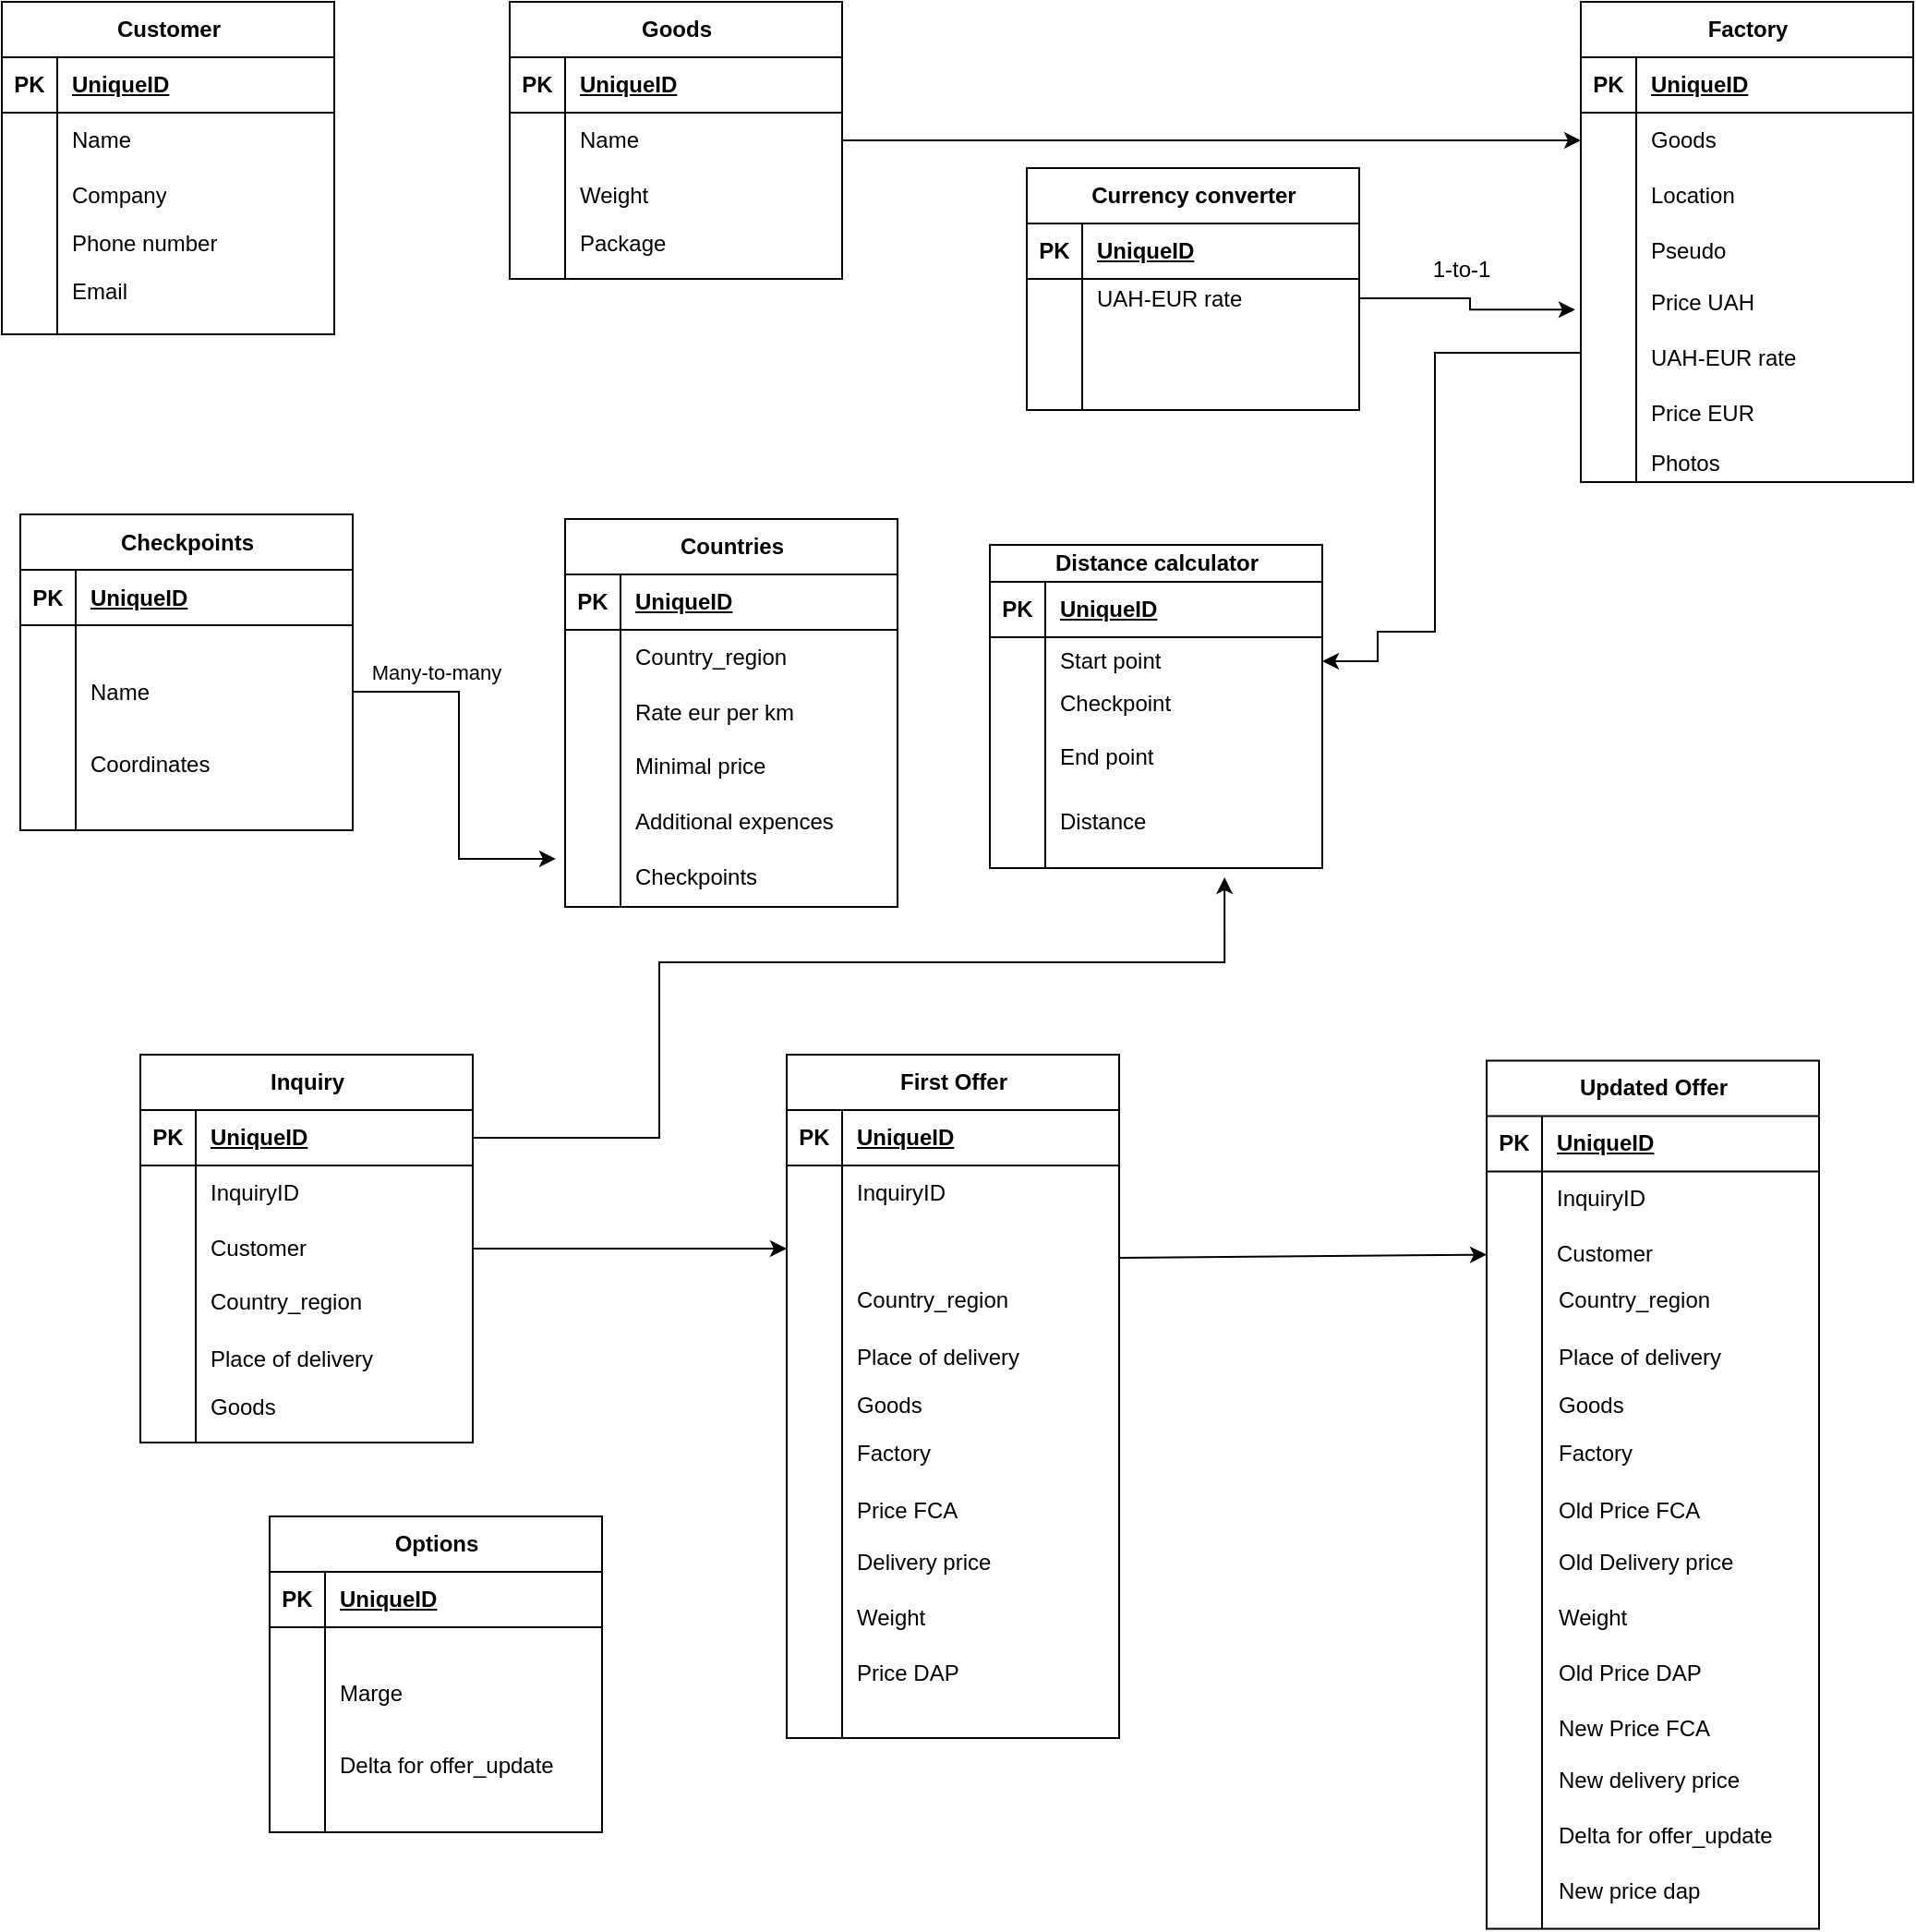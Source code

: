 <mxfile version="21.6.9" type="github">
  <diagram name="Страница — 1" id="VhEmYMvPJBQj8ZDaFz3N">
    <mxGraphModel dx="1434" dy="790" grid="1" gridSize="10" guides="1" tooltips="1" connect="1" arrows="1" fold="1" page="1" pageScale="1" pageWidth="1100" pageHeight="850" math="0" shadow="0">
      <root>
        <mxCell id="0" />
        <mxCell id="1" parent="0" />
        <mxCell id="EhdUJhu3_gVcrt-tqMVD-132" value="" style="group" parent="1" vertex="1" connectable="0">
          <mxGeometry x="880" y="40" width="180" height="231" as="geometry" />
        </mxCell>
        <mxCell id="EhdUJhu3_gVcrt-tqMVD-85" value="Factory" style="shape=table;startSize=30;container=1;collapsible=1;childLayout=tableLayout;fixedRows=1;rowLines=0;fontStyle=1;align=center;resizeLast=1;html=1;" parent="EhdUJhu3_gVcrt-tqMVD-132" vertex="1">
          <mxGeometry width="180" height="260" as="geometry" />
        </mxCell>
        <mxCell id="EhdUJhu3_gVcrt-tqMVD-86" value="" style="shape=tableRow;horizontal=0;startSize=0;swimlaneHead=0;swimlaneBody=0;fillColor=none;collapsible=0;dropTarget=0;points=[[0,0.5],[1,0.5]];portConstraint=eastwest;top=0;left=0;right=0;bottom=1;" parent="EhdUJhu3_gVcrt-tqMVD-85" vertex="1">
          <mxGeometry y="30" width="180" height="30" as="geometry" />
        </mxCell>
        <mxCell id="EhdUJhu3_gVcrt-tqMVD-87" value="PK" style="shape=partialRectangle;connectable=0;fillColor=none;top=0;left=0;bottom=0;right=0;fontStyle=1;overflow=hidden;whiteSpace=wrap;html=1;" parent="EhdUJhu3_gVcrt-tqMVD-86" vertex="1">
          <mxGeometry width="30" height="30" as="geometry">
            <mxRectangle width="30" height="30" as="alternateBounds" />
          </mxGeometry>
        </mxCell>
        <mxCell id="EhdUJhu3_gVcrt-tqMVD-88" value="UniqueID" style="shape=partialRectangle;connectable=0;fillColor=none;top=0;left=0;bottom=0;right=0;align=left;spacingLeft=6;fontStyle=5;overflow=hidden;whiteSpace=wrap;html=1;" parent="EhdUJhu3_gVcrt-tqMVD-86" vertex="1">
          <mxGeometry x="30" width="150" height="30" as="geometry">
            <mxRectangle width="150" height="30" as="alternateBounds" />
          </mxGeometry>
        </mxCell>
        <mxCell id="EhdUJhu3_gVcrt-tqMVD-89" value="" style="shape=tableRow;horizontal=0;startSize=0;swimlaneHead=0;swimlaneBody=0;fillColor=none;collapsible=0;dropTarget=0;points=[[0,0.5],[1,0.5]];portConstraint=eastwest;top=0;left=0;right=0;bottom=0;" parent="EhdUJhu3_gVcrt-tqMVD-85" vertex="1">
          <mxGeometry y="60" width="180" height="30" as="geometry" />
        </mxCell>
        <mxCell id="EhdUJhu3_gVcrt-tqMVD-90" value="" style="shape=partialRectangle;connectable=0;fillColor=none;top=0;left=0;bottom=0;right=0;editable=1;overflow=hidden;whiteSpace=wrap;html=1;" parent="EhdUJhu3_gVcrt-tqMVD-89" vertex="1">
          <mxGeometry width="30" height="30" as="geometry">
            <mxRectangle width="30" height="30" as="alternateBounds" />
          </mxGeometry>
        </mxCell>
        <mxCell id="EhdUJhu3_gVcrt-tqMVD-91" value="&lt;div&gt;Goods&lt;/div&gt;" style="shape=partialRectangle;connectable=0;fillColor=none;top=0;left=0;bottom=0;right=0;align=left;spacingLeft=6;overflow=hidden;whiteSpace=wrap;html=1;" parent="EhdUJhu3_gVcrt-tqMVD-89" vertex="1">
          <mxGeometry x="30" width="150" height="30" as="geometry">
            <mxRectangle width="150" height="30" as="alternateBounds" />
          </mxGeometry>
        </mxCell>
        <mxCell id="EhdUJhu3_gVcrt-tqMVD-92" value="" style="shape=tableRow;horizontal=0;startSize=0;swimlaneHead=0;swimlaneBody=0;fillColor=none;collapsible=0;dropTarget=0;points=[[0,0.5],[1,0.5]];portConstraint=eastwest;top=0;left=0;right=0;bottom=0;" parent="EhdUJhu3_gVcrt-tqMVD-85" vertex="1">
          <mxGeometry y="90" width="180" height="30" as="geometry" />
        </mxCell>
        <mxCell id="EhdUJhu3_gVcrt-tqMVD-93" value="" style="shape=partialRectangle;connectable=0;fillColor=none;top=0;left=0;bottom=0;right=0;editable=1;overflow=hidden;whiteSpace=wrap;html=1;" parent="EhdUJhu3_gVcrt-tqMVD-92" vertex="1">
          <mxGeometry width="30" height="30" as="geometry">
            <mxRectangle width="30" height="30" as="alternateBounds" />
          </mxGeometry>
        </mxCell>
        <mxCell id="EhdUJhu3_gVcrt-tqMVD-94" value="Location" style="shape=partialRectangle;connectable=0;fillColor=none;top=0;left=0;bottom=0;right=0;align=left;spacingLeft=6;overflow=hidden;whiteSpace=wrap;html=1;" parent="EhdUJhu3_gVcrt-tqMVD-92" vertex="1">
          <mxGeometry x="30" width="150" height="30" as="geometry">
            <mxRectangle width="150" height="30" as="alternateBounds" />
          </mxGeometry>
        </mxCell>
        <mxCell id="EhdUJhu3_gVcrt-tqMVD-95" value="" style="shape=tableRow;horizontal=0;startSize=0;swimlaneHead=0;swimlaneBody=0;fillColor=none;collapsible=0;dropTarget=0;points=[[0,0.5],[1,0.5]];portConstraint=eastwest;top=0;left=0;right=0;bottom=0;" parent="EhdUJhu3_gVcrt-tqMVD-85" vertex="1">
          <mxGeometry y="120" width="180" height="140" as="geometry" />
        </mxCell>
        <mxCell id="EhdUJhu3_gVcrt-tqMVD-96" value="" style="shape=partialRectangle;connectable=0;fillColor=none;top=0;left=0;bottom=0;right=0;editable=1;overflow=hidden;whiteSpace=wrap;html=1;" parent="EhdUJhu3_gVcrt-tqMVD-95" vertex="1">
          <mxGeometry width="30" height="140" as="geometry">
            <mxRectangle width="30" height="140" as="alternateBounds" />
          </mxGeometry>
        </mxCell>
        <mxCell id="EhdUJhu3_gVcrt-tqMVD-97" value="" style="shape=partialRectangle;connectable=0;fillColor=none;top=0;left=0;bottom=0;right=0;align=left;spacingLeft=6;overflow=hidden;whiteSpace=wrap;html=1;" parent="EhdUJhu3_gVcrt-tqMVD-95" vertex="1">
          <mxGeometry x="30" width="150" height="140" as="geometry">
            <mxRectangle width="150" height="140" as="alternateBounds" />
          </mxGeometry>
        </mxCell>
        <mxCell id="MUWnmlBZPNnKZyWEj4Bg-1" value="Pseudo" style="shape=partialRectangle;connectable=0;fillColor=none;top=0;left=0;bottom=0;right=0;align=left;spacingLeft=6;overflow=hidden;whiteSpace=wrap;html=1;" vertex="1" parent="EhdUJhu3_gVcrt-tqMVD-132">
          <mxGeometry x="30" y="120" width="150" height="30" as="geometry">
            <mxRectangle width="150" height="30" as="alternateBounds" />
          </mxGeometry>
        </mxCell>
        <mxCell id="EhdUJhu3_gVcrt-tqMVD-134" value="" style="group" parent="1" vertex="1" connectable="0">
          <mxGeometry x="25" y="40" width="180" height="180" as="geometry" />
        </mxCell>
        <mxCell id="EhdUJhu3_gVcrt-tqMVD-5" value="Customer" style="shape=table;startSize=30;container=1;collapsible=1;childLayout=tableLayout;fixedRows=1;rowLines=0;fontStyle=1;align=center;resizeLast=1;html=1;" parent="EhdUJhu3_gVcrt-tqMVD-134" vertex="1">
          <mxGeometry width="180" height="180" as="geometry" />
        </mxCell>
        <mxCell id="EhdUJhu3_gVcrt-tqMVD-6" value="" style="shape=tableRow;horizontal=0;startSize=0;swimlaneHead=0;swimlaneBody=0;fillColor=none;collapsible=0;dropTarget=0;points=[[0,0.5],[1,0.5]];portConstraint=eastwest;top=0;left=0;right=0;bottom=1;" parent="EhdUJhu3_gVcrt-tqMVD-5" vertex="1">
          <mxGeometry y="30" width="180" height="30" as="geometry" />
        </mxCell>
        <mxCell id="EhdUJhu3_gVcrt-tqMVD-7" value="PK" style="shape=partialRectangle;connectable=0;fillColor=none;top=0;left=0;bottom=0;right=0;fontStyle=1;overflow=hidden;whiteSpace=wrap;html=1;" parent="EhdUJhu3_gVcrt-tqMVD-6" vertex="1">
          <mxGeometry width="30" height="30" as="geometry">
            <mxRectangle width="30" height="30" as="alternateBounds" />
          </mxGeometry>
        </mxCell>
        <mxCell id="EhdUJhu3_gVcrt-tqMVD-8" value="UniqueID" style="shape=partialRectangle;connectable=0;fillColor=none;top=0;left=0;bottom=0;right=0;align=left;spacingLeft=6;fontStyle=5;overflow=hidden;whiteSpace=wrap;html=1;" parent="EhdUJhu3_gVcrt-tqMVD-6" vertex="1">
          <mxGeometry x="30" width="150" height="30" as="geometry">
            <mxRectangle width="150" height="30" as="alternateBounds" />
          </mxGeometry>
        </mxCell>
        <mxCell id="EhdUJhu3_gVcrt-tqMVD-9" value="" style="shape=tableRow;horizontal=0;startSize=0;swimlaneHead=0;swimlaneBody=0;fillColor=none;collapsible=0;dropTarget=0;points=[[0,0.5],[1,0.5]];portConstraint=eastwest;top=0;left=0;right=0;bottom=0;" parent="EhdUJhu3_gVcrt-tqMVD-5" vertex="1">
          <mxGeometry y="60" width="180" height="30" as="geometry" />
        </mxCell>
        <mxCell id="EhdUJhu3_gVcrt-tqMVD-10" value="" style="shape=partialRectangle;connectable=0;fillColor=none;top=0;left=0;bottom=0;right=0;editable=1;overflow=hidden;whiteSpace=wrap;html=1;" parent="EhdUJhu3_gVcrt-tqMVD-9" vertex="1">
          <mxGeometry width="30" height="30" as="geometry">
            <mxRectangle width="30" height="30" as="alternateBounds" />
          </mxGeometry>
        </mxCell>
        <mxCell id="EhdUJhu3_gVcrt-tqMVD-11" value="Name" style="shape=partialRectangle;connectable=0;fillColor=none;top=0;left=0;bottom=0;right=0;align=left;spacingLeft=6;overflow=hidden;whiteSpace=wrap;html=1;" parent="EhdUJhu3_gVcrt-tqMVD-9" vertex="1">
          <mxGeometry x="30" width="150" height="30" as="geometry">
            <mxRectangle width="150" height="30" as="alternateBounds" />
          </mxGeometry>
        </mxCell>
        <mxCell id="EhdUJhu3_gVcrt-tqMVD-12" value="" style="shape=tableRow;horizontal=0;startSize=0;swimlaneHead=0;swimlaneBody=0;fillColor=none;collapsible=0;dropTarget=0;points=[[0,0.5],[1,0.5]];portConstraint=eastwest;top=0;left=0;right=0;bottom=0;" parent="EhdUJhu3_gVcrt-tqMVD-5" vertex="1">
          <mxGeometry y="90" width="180" height="30" as="geometry" />
        </mxCell>
        <mxCell id="EhdUJhu3_gVcrt-tqMVD-13" value="" style="shape=partialRectangle;connectable=0;fillColor=none;top=0;left=0;bottom=0;right=0;editable=1;overflow=hidden;whiteSpace=wrap;html=1;" parent="EhdUJhu3_gVcrt-tqMVD-12" vertex="1">
          <mxGeometry width="30" height="30" as="geometry">
            <mxRectangle width="30" height="30" as="alternateBounds" />
          </mxGeometry>
        </mxCell>
        <mxCell id="EhdUJhu3_gVcrt-tqMVD-14" value="&lt;div&gt;Company&lt;/div&gt;" style="shape=partialRectangle;connectable=0;fillColor=none;top=0;left=0;bottom=0;right=0;align=left;spacingLeft=6;overflow=hidden;whiteSpace=wrap;html=1;" parent="EhdUJhu3_gVcrt-tqMVD-12" vertex="1">
          <mxGeometry x="30" width="150" height="30" as="geometry">
            <mxRectangle width="150" height="30" as="alternateBounds" />
          </mxGeometry>
        </mxCell>
        <mxCell id="EhdUJhu3_gVcrt-tqMVD-15" value="" style="shape=tableRow;horizontal=0;startSize=0;swimlaneHead=0;swimlaneBody=0;fillColor=none;collapsible=0;dropTarget=0;points=[[0,0.5],[1,0.5]];portConstraint=eastwest;top=0;left=0;right=0;bottom=0;" parent="EhdUJhu3_gVcrt-tqMVD-5" vertex="1">
          <mxGeometry y="120" width="180" height="60" as="geometry" />
        </mxCell>
        <mxCell id="EhdUJhu3_gVcrt-tqMVD-16" value="" style="shape=partialRectangle;connectable=0;fillColor=none;top=0;left=0;bottom=0;right=0;editable=1;overflow=hidden;whiteSpace=wrap;html=1;" parent="EhdUJhu3_gVcrt-tqMVD-15" vertex="1">
          <mxGeometry width="30" height="60" as="geometry">
            <mxRectangle width="30" height="60" as="alternateBounds" />
          </mxGeometry>
        </mxCell>
        <mxCell id="EhdUJhu3_gVcrt-tqMVD-17" value="" style="shape=partialRectangle;connectable=0;fillColor=none;top=0;left=0;bottom=0;right=0;align=left;spacingLeft=6;overflow=hidden;whiteSpace=wrap;html=1;" parent="EhdUJhu3_gVcrt-tqMVD-15" vertex="1">
          <mxGeometry x="30" width="150" height="60" as="geometry">
            <mxRectangle width="150" height="60" as="alternateBounds" />
          </mxGeometry>
        </mxCell>
        <mxCell id="EhdUJhu3_gVcrt-tqMVD-19" value="Phone number" style="shape=partialRectangle;connectable=0;fillColor=none;top=0;left=0;bottom=0;right=0;align=left;spacingLeft=6;overflow=hidden;whiteSpace=wrap;html=1;" parent="EhdUJhu3_gVcrt-tqMVD-134" vertex="1">
          <mxGeometry x="30" y="116" width="150" height="30" as="geometry">
            <mxRectangle width="150" height="30" as="alternateBounds" />
          </mxGeometry>
        </mxCell>
        <mxCell id="EhdUJhu3_gVcrt-tqMVD-20" value="&lt;div&gt;Email&lt;/div&gt;&lt;div&gt;&lt;br&gt;&lt;/div&gt;" style="shape=partialRectangle;connectable=0;fillColor=none;top=0;left=0;bottom=0;right=0;align=left;spacingLeft=6;overflow=hidden;whiteSpace=wrap;html=1;" parent="EhdUJhu3_gVcrt-tqMVD-134" vertex="1">
          <mxGeometry x="30" y="147" width="150" height="30" as="geometry">
            <mxRectangle width="150" height="30" as="alternateBounds" />
          </mxGeometry>
        </mxCell>
        <mxCell id="EhdUJhu3_gVcrt-tqMVD-139" value="" style="group" parent="1" vertex="1" connectable="0">
          <mxGeometry x="100" y="610" width="180" height="230" as="geometry" />
        </mxCell>
        <mxCell id="EhdUJhu3_gVcrt-tqMVD-156" value="" style="group" parent="EhdUJhu3_gVcrt-tqMVD-139" vertex="1" connectable="0">
          <mxGeometry width="180" height="211" as="geometry" />
        </mxCell>
        <mxCell id="EhdUJhu3_gVcrt-tqMVD-140" value="Inquiry" style="shape=table;startSize=30;container=1;collapsible=1;childLayout=tableLayout;fixedRows=1;rowLines=0;fontStyle=1;align=center;resizeLast=1;html=1;" parent="EhdUJhu3_gVcrt-tqMVD-156" vertex="1">
          <mxGeometry width="180" height="210" as="geometry" />
        </mxCell>
        <mxCell id="EhdUJhu3_gVcrt-tqMVD-141" value="" style="shape=tableRow;horizontal=0;startSize=0;swimlaneHead=0;swimlaneBody=0;fillColor=none;collapsible=0;dropTarget=0;points=[[0,0.5],[1,0.5]];portConstraint=eastwest;top=0;left=0;right=0;bottom=1;" parent="EhdUJhu3_gVcrt-tqMVD-140" vertex="1">
          <mxGeometry y="30" width="180" height="30" as="geometry" />
        </mxCell>
        <mxCell id="EhdUJhu3_gVcrt-tqMVD-142" value="PK" style="shape=partialRectangle;connectable=0;fillColor=none;top=0;left=0;bottom=0;right=0;fontStyle=1;overflow=hidden;whiteSpace=wrap;html=1;" parent="EhdUJhu3_gVcrt-tqMVD-141" vertex="1">
          <mxGeometry width="30" height="30" as="geometry">
            <mxRectangle width="30" height="30" as="alternateBounds" />
          </mxGeometry>
        </mxCell>
        <mxCell id="EhdUJhu3_gVcrt-tqMVD-143" value="UniqueID" style="shape=partialRectangle;connectable=0;fillColor=none;top=0;left=0;bottom=0;right=0;align=left;spacingLeft=6;fontStyle=5;overflow=hidden;whiteSpace=wrap;html=1;" parent="EhdUJhu3_gVcrt-tqMVD-141" vertex="1">
          <mxGeometry x="30" width="150" height="30" as="geometry">
            <mxRectangle width="150" height="30" as="alternateBounds" />
          </mxGeometry>
        </mxCell>
        <mxCell id="EhdUJhu3_gVcrt-tqMVD-144" value="" style="shape=tableRow;horizontal=0;startSize=0;swimlaneHead=0;swimlaneBody=0;fillColor=none;collapsible=0;dropTarget=0;points=[[0,0.5],[1,0.5]];portConstraint=eastwest;top=0;left=0;right=0;bottom=0;" parent="EhdUJhu3_gVcrt-tqMVD-140" vertex="1">
          <mxGeometry y="60" width="180" height="30" as="geometry" />
        </mxCell>
        <mxCell id="EhdUJhu3_gVcrt-tqMVD-145" value="" style="shape=partialRectangle;connectable=0;fillColor=none;top=0;left=0;bottom=0;right=0;editable=1;overflow=hidden;whiteSpace=wrap;html=1;" parent="EhdUJhu3_gVcrt-tqMVD-144" vertex="1">
          <mxGeometry width="30" height="30" as="geometry">
            <mxRectangle width="30" height="30" as="alternateBounds" />
          </mxGeometry>
        </mxCell>
        <mxCell id="EhdUJhu3_gVcrt-tqMVD-146" value="InquiryID" style="shape=partialRectangle;connectable=0;fillColor=none;top=0;left=0;bottom=0;right=0;align=left;spacingLeft=6;overflow=hidden;whiteSpace=wrap;html=1;" parent="EhdUJhu3_gVcrt-tqMVD-144" vertex="1">
          <mxGeometry x="30" width="150" height="30" as="geometry">
            <mxRectangle width="150" height="30" as="alternateBounds" />
          </mxGeometry>
        </mxCell>
        <mxCell id="EhdUJhu3_gVcrt-tqMVD-147" value="" style="shape=tableRow;horizontal=0;startSize=0;swimlaneHead=0;swimlaneBody=0;fillColor=none;collapsible=0;dropTarget=0;points=[[0,0.5],[1,0.5]];portConstraint=eastwest;top=0;left=0;right=0;bottom=0;" parent="EhdUJhu3_gVcrt-tqMVD-140" vertex="1">
          <mxGeometry y="90" width="180" height="30" as="geometry" />
        </mxCell>
        <mxCell id="EhdUJhu3_gVcrt-tqMVD-148" value="" style="shape=partialRectangle;connectable=0;fillColor=none;top=0;left=0;bottom=0;right=0;editable=1;overflow=hidden;whiteSpace=wrap;html=1;" parent="EhdUJhu3_gVcrt-tqMVD-147" vertex="1">
          <mxGeometry width="30" height="30" as="geometry">
            <mxRectangle width="30" height="30" as="alternateBounds" />
          </mxGeometry>
        </mxCell>
        <mxCell id="EhdUJhu3_gVcrt-tqMVD-149" value="Customer" style="shape=partialRectangle;connectable=0;fillColor=none;top=0;left=0;bottom=0;right=0;align=left;spacingLeft=6;overflow=hidden;whiteSpace=wrap;html=1;" parent="EhdUJhu3_gVcrt-tqMVD-147" vertex="1">
          <mxGeometry x="30" width="150" height="30" as="geometry">
            <mxRectangle width="150" height="30" as="alternateBounds" />
          </mxGeometry>
        </mxCell>
        <mxCell id="EhdUJhu3_gVcrt-tqMVD-150" value="" style="shape=tableRow;horizontal=0;startSize=0;swimlaneHead=0;swimlaneBody=0;fillColor=none;collapsible=0;dropTarget=0;points=[[0,0.5],[1,0.5]];portConstraint=eastwest;top=0;left=0;right=0;bottom=0;" parent="EhdUJhu3_gVcrt-tqMVD-140" vertex="1">
          <mxGeometry y="120" width="180" height="90" as="geometry" />
        </mxCell>
        <mxCell id="EhdUJhu3_gVcrt-tqMVD-151" value="" style="shape=partialRectangle;connectable=0;fillColor=none;top=0;left=0;bottom=0;right=0;editable=1;overflow=hidden;whiteSpace=wrap;html=1;" parent="EhdUJhu3_gVcrt-tqMVD-150" vertex="1">
          <mxGeometry width="30" height="90" as="geometry">
            <mxRectangle width="30" height="90" as="alternateBounds" />
          </mxGeometry>
        </mxCell>
        <mxCell id="EhdUJhu3_gVcrt-tqMVD-152" value="" style="shape=partialRectangle;connectable=0;fillColor=none;top=0;left=0;bottom=0;right=0;align=left;spacingLeft=6;overflow=hidden;whiteSpace=wrap;html=1;" parent="EhdUJhu3_gVcrt-tqMVD-150" vertex="1">
          <mxGeometry x="30" width="150" height="90" as="geometry">
            <mxRectangle width="150" height="90" as="alternateBounds" />
          </mxGeometry>
        </mxCell>
        <mxCell id="EhdUJhu3_gVcrt-tqMVD-153" value="Country_region" style="shape=partialRectangle;connectable=0;fillColor=none;top=0;left=0;bottom=0;right=0;align=left;spacingLeft=6;overflow=hidden;whiteSpace=wrap;html=1;" parent="EhdUJhu3_gVcrt-tqMVD-156" vertex="1">
          <mxGeometry x="30" y="119" width="150" height="30" as="geometry">
            <mxRectangle width="150" height="30" as="alternateBounds" />
          </mxGeometry>
        </mxCell>
        <mxCell id="EhdUJhu3_gVcrt-tqMVD-154" value="&lt;div&gt;Place of delivery&lt;/div&gt;" style="shape=partialRectangle;connectable=0;fillColor=none;top=0;left=0;bottom=0;right=0;align=left;spacingLeft=6;overflow=hidden;whiteSpace=wrap;html=1;" parent="EhdUJhu3_gVcrt-tqMVD-156" vertex="1">
          <mxGeometry x="30" y="149" width="150" height="31" as="geometry">
            <mxRectangle width="150" height="30" as="alternateBounds" />
          </mxGeometry>
        </mxCell>
        <mxCell id="EhdUJhu3_gVcrt-tqMVD-155" value="Goods" style="shape=partialRectangle;connectable=0;fillColor=none;top=0;left=0;bottom=0;right=0;align=left;spacingLeft=6;overflow=hidden;whiteSpace=wrap;html=1;" parent="EhdUJhu3_gVcrt-tqMVD-156" vertex="1">
          <mxGeometry x="30" y="170" width="150" height="41" as="geometry">
            <mxRectangle width="150" height="30" as="alternateBounds" />
          </mxGeometry>
        </mxCell>
        <mxCell id="EhdUJhu3_gVcrt-tqMVD-158" value="" style="group" parent="1" vertex="1" connectable="0">
          <mxGeometry x="450" y="610" width="180" height="370" as="geometry" />
        </mxCell>
        <mxCell id="EhdUJhu3_gVcrt-tqMVD-174" value="Goods" style="shape=partialRectangle;connectable=0;fillColor=none;top=0;left=0;bottom=0;right=0;align=left;spacingLeft=6;overflow=hidden;whiteSpace=wrap;html=1;" parent="EhdUJhu3_gVcrt-tqMVD-158" vertex="1">
          <mxGeometry x="30" y="169.19" width="150" height="40.81" as="geometry">
            <mxRectangle width="150" height="30" as="alternateBounds" />
          </mxGeometry>
        </mxCell>
        <mxCell id="EhdUJhu3_gVcrt-tqMVD-175" value="" style="group" parent="EhdUJhu3_gVcrt-tqMVD-158" vertex="1" connectable="0">
          <mxGeometry width="180" height="370" as="geometry" />
        </mxCell>
        <mxCell id="EhdUJhu3_gVcrt-tqMVD-172" value="Country_region" style="shape=partialRectangle;connectable=0;fillColor=none;top=0;left=0;bottom=0;right=0;align=left;spacingLeft=6;overflow=hidden;whiteSpace=wrap;html=1;" parent="EhdUJhu3_gVcrt-tqMVD-175" vertex="1">
          <mxGeometry x="30" y="118.436" width="150" height="29.858" as="geometry">
            <mxRectangle width="150" height="30" as="alternateBounds" />
          </mxGeometry>
        </mxCell>
        <mxCell id="EhdUJhu3_gVcrt-tqMVD-173" value="&lt;div&gt;Place of delivery&lt;/div&gt;" style="shape=partialRectangle;connectable=0;fillColor=none;top=0;left=0;bottom=0;right=0;align=left;spacingLeft=6;overflow=hidden;whiteSpace=wrap;html=1;" parent="EhdUJhu3_gVcrt-tqMVD-175" vertex="1">
          <mxGeometry x="30" y="148.294" width="150" height="30.853" as="geometry">
            <mxRectangle width="150" height="30" as="alternateBounds" />
          </mxGeometry>
        </mxCell>
        <mxCell id="EhdUJhu3_gVcrt-tqMVD-258" value="" style="group" parent="EhdUJhu3_gVcrt-tqMVD-175" vertex="1" connectable="0">
          <mxGeometry width="180" height="370" as="geometry" />
        </mxCell>
        <mxCell id="EhdUJhu3_gVcrt-tqMVD-159" value="&lt;div&gt;First Offer&lt;/div&gt;" style="shape=table;startSize=30;container=1;collapsible=1;childLayout=tableLayout;fixedRows=1;rowLines=0;fontStyle=1;align=center;resizeLast=1;html=1;" parent="EhdUJhu3_gVcrt-tqMVD-258" vertex="1">
          <mxGeometry width="180" height="370" as="geometry" />
        </mxCell>
        <mxCell id="EhdUJhu3_gVcrt-tqMVD-160" value="" style="shape=tableRow;horizontal=0;startSize=0;swimlaneHead=0;swimlaneBody=0;fillColor=none;collapsible=0;dropTarget=0;points=[[0,0.5],[1,0.5]];portConstraint=eastwest;top=0;left=0;right=0;bottom=1;" parent="EhdUJhu3_gVcrt-tqMVD-159" vertex="1">
          <mxGeometry y="30" width="180" height="30" as="geometry" />
        </mxCell>
        <mxCell id="EhdUJhu3_gVcrt-tqMVD-161" value="PK" style="shape=partialRectangle;connectable=0;fillColor=none;top=0;left=0;bottom=0;right=0;fontStyle=1;overflow=hidden;whiteSpace=wrap;html=1;" parent="EhdUJhu3_gVcrt-tqMVD-160" vertex="1">
          <mxGeometry width="30" height="30" as="geometry">
            <mxRectangle width="30" height="30" as="alternateBounds" />
          </mxGeometry>
        </mxCell>
        <mxCell id="EhdUJhu3_gVcrt-tqMVD-162" value="UniqueID" style="shape=partialRectangle;connectable=0;fillColor=none;top=0;left=0;bottom=0;right=0;align=left;spacingLeft=6;fontStyle=5;overflow=hidden;whiteSpace=wrap;html=1;" parent="EhdUJhu3_gVcrt-tqMVD-160" vertex="1">
          <mxGeometry x="30" width="150" height="30" as="geometry">
            <mxRectangle width="150" height="30" as="alternateBounds" />
          </mxGeometry>
        </mxCell>
        <mxCell id="EhdUJhu3_gVcrt-tqMVD-163" value="" style="shape=tableRow;horizontal=0;startSize=0;swimlaneHead=0;swimlaneBody=0;fillColor=none;collapsible=0;dropTarget=0;points=[[0,0.5],[1,0.5]];portConstraint=eastwest;top=0;left=0;right=0;bottom=0;" parent="EhdUJhu3_gVcrt-tqMVD-159" vertex="1">
          <mxGeometry y="60" width="180" height="30" as="geometry" />
        </mxCell>
        <mxCell id="EhdUJhu3_gVcrt-tqMVD-164" value="" style="shape=partialRectangle;connectable=0;fillColor=none;top=0;left=0;bottom=0;right=0;editable=1;overflow=hidden;whiteSpace=wrap;html=1;" parent="EhdUJhu3_gVcrt-tqMVD-163" vertex="1">
          <mxGeometry width="30" height="30" as="geometry">
            <mxRectangle width="30" height="30" as="alternateBounds" />
          </mxGeometry>
        </mxCell>
        <mxCell id="EhdUJhu3_gVcrt-tqMVD-165" value="&lt;div&gt;InquiryID&lt;/div&gt;" style="shape=partialRectangle;connectable=0;fillColor=none;top=0;left=0;bottom=0;right=0;align=left;spacingLeft=6;overflow=hidden;whiteSpace=wrap;html=1;" parent="EhdUJhu3_gVcrt-tqMVD-163" vertex="1">
          <mxGeometry x="30" width="150" height="30" as="geometry">
            <mxRectangle width="150" height="30" as="alternateBounds" />
          </mxGeometry>
        </mxCell>
        <mxCell id="EhdUJhu3_gVcrt-tqMVD-166" value="" style="shape=tableRow;horizontal=0;startSize=0;swimlaneHead=0;swimlaneBody=0;fillColor=none;collapsible=0;dropTarget=0;points=[[0,0.5],[1,0.5]];portConstraint=eastwest;top=0;left=0;right=0;bottom=0;" parent="EhdUJhu3_gVcrt-tqMVD-159" vertex="1">
          <mxGeometry y="90" width="180" height="30" as="geometry" />
        </mxCell>
        <mxCell id="EhdUJhu3_gVcrt-tqMVD-167" value="" style="shape=partialRectangle;connectable=0;fillColor=none;top=0;left=0;bottom=0;right=0;editable=1;overflow=hidden;whiteSpace=wrap;html=1;" parent="EhdUJhu3_gVcrt-tqMVD-166" vertex="1">
          <mxGeometry width="30" height="30" as="geometry">
            <mxRectangle width="30" height="30" as="alternateBounds" />
          </mxGeometry>
        </mxCell>
        <mxCell id="EhdUJhu3_gVcrt-tqMVD-168" value="" style="shape=partialRectangle;connectable=0;fillColor=none;top=0;left=0;bottom=0;right=0;align=left;spacingLeft=6;overflow=hidden;whiteSpace=wrap;html=1;" parent="EhdUJhu3_gVcrt-tqMVD-166" vertex="1">
          <mxGeometry x="30" width="150" height="30" as="geometry">
            <mxRectangle width="150" height="30" as="alternateBounds" />
          </mxGeometry>
        </mxCell>
        <mxCell id="EhdUJhu3_gVcrt-tqMVD-169" value="" style="shape=tableRow;horizontal=0;startSize=0;swimlaneHead=0;swimlaneBody=0;fillColor=none;collapsible=0;dropTarget=0;points=[[0,0.5],[1,0.5]];portConstraint=eastwest;top=0;left=0;right=0;bottom=0;" parent="EhdUJhu3_gVcrt-tqMVD-159" vertex="1">
          <mxGeometry y="120" width="180" height="250" as="geometry" />
        </mxCell>
        <mxCell id="EhdUJhu3_gVcrt-tqMVD-170" value="" style="shape=partialRectangle;connectable=0;fillColor=none;top=0;left=0;bottom=0;right=0;editable=1;overflow=hidden;whiteSpace=wrap;html=1;" parent="EhdUJhu3_gVcrt-tqMVD-169" vertex="1">
          <mxGeometry width="30" height="250" as="geometry">
            <mxRectangle width="30" height="250" as="alternateBounds" />
          </mxGeometry>
        </mxCell>
        <mxCell id="EhdUJhu3_gVcrt-tqMVD-171" value="" style="shape=partialRectangle;connectable=0;fillColor=none;top=0;left=0;bottom=0;right=0;align=left;spacingLeft=6;overflow=hidden;whiteSpace=wrap;html=1;" parent="EhdUJhu3_gVcrt-tqMVD-169" vertex="1">
          <mxGeometry x="30" width="150" height="250" as="geometry">
            <mxRectangle width="150" height="250" as="alternateBounds" />
          </mxGeometry>
        </mxCell>
        <mxCell id="EhdUJhu3_gVcrt-tqMVD-221" value="Factory" style="shape=partialRectangle;connectable=0;fillColor=none;top=0;left=0;bottom=0;right=0;align=left;spacingLeft=6;overflow=hidden;whiteSpace=wrap;html=1;" parent="EhdUJhu3_gVcrt-tqMVD-258" vertex="1">
          <mxGeometry x="30" y="200.996" width="150" height="29.858" as="geometry">
            <mxRectangle width="150" height="30" as="alternateBounds" />
          </mxGeometry>
        </mxCell>
        <mxCell id="EhdUJhu3_gVcrt-tqMVD-222" value="Price FCA" style="shape=partialRectangle;connectable=0;fillColor=none;top=0;left=0;bottom=0;right=0;align=left;spacingLeft=6;overflow=hidden;whiteSpace=wrap;html=1;" parent="EhdUJhu3_gVcrt-tqMVD-258" vertex="1">
          <mxGeometry x="30" y="231.854" width="150" height="30.853" as="geometry">
            <mxRectangle width="150" height="30" as="alternateBounds" />
          </mxGeometry>
        </mxCell>
        <mxCell id="EhdUJhu3_gVcrt-tqMVD-255" value="&lt;div&gt;Delivery price&lt;br&gt;&lt;/div&gt;" style="shape=partialRectangle;connectable=0;fillColor=none;top=0;left=0;bottom=0;right=0;align=left;spacingLeft=6;overflow=hidden;whiteSpace=wrap;html=1;" parent="EhdUJhu3_gVcrt-tqMVD-258" vertex="1">
          <mxGeometry x="30" y="260" width="150" height="30" as="geometry">
            <mxRectangle width="150" height="30" as="alternateBounds" />
          </mxGeometry>
        </mxCell>
        <mxCell id="EhdUJhu3_gVcrt-tqMVD-256" value="Weight" style="shape=partialRectangle;connectable=0;fillColor=none;top=0;left=0;bottom=0;right=0;align=left;spacingLeft=6;overflow=hidden;whiteSpace=wrap;html=1;" parent="EhdUJhu3_gVcrt-tqMVD-258" vertex="1">
          <mxGeometry x="30" y="290" width="150" height="30" as="geometry">
            <mxRectangle width="150" height="30" as="alternateBounds" />
          </mxGeometry>
        </mxCell>
        <mxCell id="EhdUJhu3_gVcrt-tqMVD-257" value="Price DAP" style="shape=partialRectangle;connectable=0;fillColor=none;top=0;left=0;bottom=0;right=0;align=left;spacingLeft=6;overflow=hidden;whiteSpace=wrap;html=1;" parent="EhdUJhu3_gVcrt-tqMVD-258" vertex="1">
          <mxGeometry x="30" y="320" width="150" height="30" as="geometry">
            <mxRectangle width="150" height="30" as="alternateBounds" />
          </mxGeometry>
        </mxCell>
        <mxCell id="EhdUJhu3_gVcrt-tqMVD-315" value="" style="group" parent="1" vertex="1" connectable="0">
          <mxGeometry x="830" y="610" width="180" height="473.28" as="geometry" />
        </mxCell>
        <mxCell id="EhdUJhu3_gVcrt-tqMVD-316" value="Goods" style="shape=partialRectangle;connectable=0;fillColor=none;top=0;left=0;bottom=0;right=0;align=left;spacingLeft=6;overflow=hidden;whiteSpace=wrap;html=1;" parent="EhdUJhu3_gVcrt-tqMVD-315" vertex="1">
          <mxGeometry x="30" y="169.19" width="150" height="40.81" as="geometry">
            <mxRectangle width="150" height="30" as="alternateBounds" />
          </mxGeometry>
        </mxCell>
        <mxCell id="EhdUJhu3_gVcrt-tqMVD-317" value="" style="group" parent="EhdUJhu3_gVcrt-tqMVD-315" vertex="1" connectable="0">
          <mxGeometry width="180" height="473.28" as="geometry" />
        </mxCell>
        <mxCell id="EhdUJhu3_gVcrt-tqMVD-318" value="Country_region" style="shape=partialRectangle;connectable=0;fillColor=none;top=0;left=0;bottom=0;right=0;align=left;spacingLeft=6;overflow=hidden;whiteSpace=wrap;html=1;" parent="EhdUJhu3_gVcrt-tqMVD-317" vertex="1">
          <mxGeometry x="30" y="118.436" width="150" height="29.858" as="geometry">
            <mxRectangle width="150" height="30" as="alternateBounds" />
          </mxGeometry>
        </mxCell>
        <mxCell id="EhdUJhu3_gVcrt-tqMVD-319" value="&lt;div&gt;Place of delivery&lt;/div&gt;" style="shape=partialRectangle;connectable=0;fillColor=none;top=0;left=0;bottom=0;right=0;align=left;spacingLeft=6;overflow=hidden;whiteSpace=wrap;html=1;" parent="EhdUJhu3_gVcrt-tqMVD-317" vertex="1">
          <mxGeometry x="30" y="148.294" width="150" height="30.853" as="geometry">
            <mxRectangle width="150" height="30" as="alternateBounds" />
          </mxGeometry>
        </mxCell>
        <mxCell id="EhdUJhu3_gVcrt-tqMVD-320" value="" style="group" parent="EhdUJhu3_gVcrt-tqMVD-317" vertex="1" connectable="0">
          <mxGeometry width="180" height="473.28" as="geometry" />
        </mxCell>
        <mxCell id="EhdUJhu3_gVcrt-tqMVD-344" value="" style="group" parent="EhdUJhu3_gVcrt-tqMVD-320" vertex="1" connectable="0">
          <mxGeometry x="-1" y="3.28" width="181" height="470" as="geometry" />
        </mxCell>
        <mxCell id="EhdUJhu3_gVcrt-tqMVD-321" value="&lt;div&gt;Updated Offer&lt;/div&gt;" style="shape=table;startSize=30;container=1;collapsible=1;childLayout=tableLayout;fixedRows=1;rowLines=0;fontStyle=1;align=center;resizeLast=1;html=1;" parent="EhdUJhu3_gVcrt-tqMVD-344" vertex="1">
          <mxGeometry width="180" height="470" as="geometry" />
        </mxCell>
        <mxCell id="EhdUJhu3_gVcrt-tqMVD-322" value="" style="shape=tableRow;horizontal=0;startSize=0;swimlaneHead=0;swimlaneBody=0;fillColor=none;collapsible=0;dropTarget=0;points=[[0,0.5],[1,0.5]];portConstraint=eastwest;top=0;left=0;right=0;bottom=1;" parent="EhdUJhu3_gVcrt-tqMVD-321" vertex="1">
          <mxGeometry y="30" width="180" height="30" as="geometry" />
        </mxCell>
        <mxCell id="EhdUJhu3_gVcrt-tqMVD-323" value="PK" style="shape=partialRectangle;connectable=0;fillColor=none;top=0;left=0;bottom=0;right=0;fontStyle=1;overflow=hidden;whiteSpace=wrap;html=1;" parent="EhdUJhu3_gVcrt-tqMVD-322" vertex="1">
          <mxGeometry width="30" height="30" as="geometry">
            <mxRectangle width="30" height="30" as="alternateBounds" />
          </mxGeometry>
        </mxCell>
        <mxCell id="EhdUJhu3_gVcrt-tqMVD-324" value="UniqueID" style="shape=partialRectangle;connectable=0;fillColor=none;top=0;left=0;bottom=0;right=0;align=left;spacingLeft=6;fontStyle=5;overflow=hidden;whiteSpace=wrap;html=1;" parent="EhdUJhu3_gVcrt-tqMVD-322" vertex="1">
          <mxGeometry x="30" width="150" height="30" as="geometry">
            <mxRectangle width="150" height="30" as="alternateBounds" />
          </mxGeometry>
        </mxCell>
        <mxCell id="EhdUJhu3_gVcrt-tqMVD-325" value="" style="shape=tableRow;horizontal=0;startSize=0;swimlaneHead=0;swimlaneBody=0;fillColor=none;collapsible=0;dropTarget=0;points=[[0,0.5],[1,0.5]];portConstraint=eastwest;top=0;left=0;right=0;bottom=0;" parent="EhdUJhu3_gVcrt-tqMVD-321" vertex="1">
          <mxGeometry y="60" width="180" height="30" as="geometry" />
        </mxCell>
        <mxCell id="EhdUJhu3_gVcrt-tqMVD-326" value="" style="shape=partialRectangle;connectable=0;fillColor=none;top=0;left=0;bottom=0;right=0;editable=1;overflow=hidden;whiteSpace=wrap;html=1;" parent="EhdUJhu3_gVcrt-tqMVD-325" vertex="1">
          <mxGeometry width="30" height="30" as="geometry">
            <mxRectangle width="30" height="30" as="alternateBounds" />
          </mxGeometry>
        </mxCell>
        <mxCell id="EhdUJhu3_gVcrt-tqMVD-327" value="&lt;div&gt;InquiryID&lt;/div&gt;" style="shape=partialRectangle;connectable=0;fillColor=none;top=0;left=0;bottom=0;right=0;align=left;spacingLeft=6;overflow=hidden;whiteSpace=wrap;html=1;" parent="EhdUJhu3_gVcrt-tqMVD-325" vertex="1">
          <mxGeometry x="30" width="150" height="30" as="geometry">
            <mxRectangle width="150" height="30" as="alternateBounds" />
          </mxGeometry>
        </mxCell>
        <mxCell id="EhdUJhu3_gVcrt-tqMVD-328" value="" style="shape=tableRow;horizontal=0;startSize=0;swimlaneHead=0;swimlaneBody=0;fillColor=none;collapsible=0;dropTarget=0;points=[[0,0.5],[1,0.5]];portConstraint=eastwest;top=0;left=0;right=0;bottom=0;" parent="EhdUJhu3_gVcrt-tqMVD-321" vertex="1">
          <mxGeometry y="90" width="180" height="30" as="geometry" />
        </mxCell>
        <mxCell id="EhdUJhu3_gVcrt-tqMVD-329" value="" style="shape=partialRectangle;connectable=0;fillColor=none;top=0;left=0;bottom=0;right=0;editable=1;overflow=hidden;whiteSpace=wrap;html=1;" parent="EhdUJhu3_gVcrt-tqMVD-328" vertex="1">
          <mxGeometry width="30" height="30" as="geometry">
            <mxRectangle width="30" height="30" as="alternateBounds" />
          </mxGeometry>
        </mxCell>
        <mxCell id="EhdUJhu3_gVcrt-tqMVD-330" value="Customer" style="shape=partialRectangle;connectable=0;fillColor=none;top=0;left=0;bottom=0;right=0;align=left;spacingLeft=6;overflow=hidden;whiteSpace=wrap;html=1;" parent="EhdUJhu3_gVcrt-tqMVD-328" vertex="1">
          <mxGeometry x="30" width="150" height="30" as="geometry">
            <mxRectangle width="150" height="30" as="alternateBounds" />
          </mxGeometry>
        </mxCell>
        <mxCell id="EhdUJhu3_gVcrt-tqMVD-331" value="" style="shape=tableRow;horizontal=0;startSize=0;swimlaneHead=0;swimlaneBody=0;fillColor=none;collapsible=0;dropTarget=0;points=[[0,0.5],[1,0.5]];portConstraint=eastwest;top=0;left=0;right=0;bottom=0;" parent="EhdUJhu3_gVcrt-tqMVD-321" vertex="1">
          <mxGeometry y="120" width="180" height="350" as="geometry" />
        </mxCell>
        <mxCell id="EhdUJhu3_gVcrt-tqMVD-332" value="" style="shape=partialRectangle;connectable=0;fillColor=none;top=0;left=0;bottom=0;right=0;editable=1;overflow=hidden;whiteSpace=wrap;html=1;" parent="EhdUJhu3_gVcrt-tqMVD-331" vertex="1">
          <mxGeometry width="30" height="350" as="geometry">
            <mxRectangle width="30" height="350" as="alternateBounds" />
          </mxGeometry>
        </mxCell>
        <mxCell id="EhdUJhu3_gVcrt-tqMVD-333" value="" style="shape=partialRectangle;connectable=0;fillColor=none;top=0;left=0;bottom=0;right=0;align=left;spacingLeft=6;overflow=hidden;whiteSpace=wrap;html=1;" parent="EhdUJhu3_gVcrt-tqMVD-331" vertex="1">
          <mxGeometry x="30" width="150" height="350" as="geometry">
            <mxRectangle width="150" height="350" as="alternateBounds" />
          </mxGeometry>
        </mxCell>
        <mxCell id="EhdUJhu3_gVcrt-tqMVD-334" value="Factory" style="shape=partialRectangle;connectable=0;fillColor=none;top=0;left=0;bottom=0;right=0;align=left;spacingLeft=6;overflow=hidden;whiteSpace=wrap;html=1;" parent="EhdUJhu3_gVcrt-tqMVD-344" vertex="1">
          <mxGeometry x="31" y="197.716" width="150" height="29.858" as="geometry">
            <mxRectangle width="150" height="30" as="alternateBounds" />
          </mxGeometry>
        </mxCell>
        <mxCell id="EhdUJhu3_gVcrt-tqMVD-335" value="Old Price FCA" style="shape=partialRectangle;connectable=0;fillColor=none;top=0;left=0;bottom=0;right=0;align=left;spacingLeft=6;overflow=hidden;whiteSpace=wrap;html=1;" parent="EhdUJhu3_gVcrt-tqMVD-344" vertex="1">
          <mxGeometry x="31" y="228.574" width="150" height="30.853" as="geometry">
            <mxRectangle width="150" height="30" as="alternateBounds" />
          </mxGeometry>
        </mxCell>
        <mxCell id="EhdUJhu3_gVcrt-tqMVD-336" value="&lt;div&gt;Old Delivery price&lt;br&gt;&lt;/div&gt;" style="shape=partialRectangle;connectable=0;fillColor=none;top=0;left=0;bottom=0;right=0;align=left;spacingLeft=6;overflow=hidden;whiteSpace=wrap;html=1;" parent="EhdUJhu3_gVcrt-tqMVD-344" vertex="1">
          <mxGeometry x="31" y="256.72" width="150" height="30" as="geometry">
            <mxRectangle width="150" height="30" as="alternateBounds" />
          </mxGeometry>
        </mxCell>
        <mxCell id="EhdUJhu3_gVcrt-tqMVD-337" value="Weight" style="shape=partialRectangle;connectable=0;fillColor=none;top=0;left=0;bottom=0;right=0;align=left;spacingLeft=6;overflow=hidden;whiteSpace=wrap;html=1;" parent="EhdUJhu3_gVcrt-tqMVD-344" vertex="1">
          <mxGeometry x="31" y="286.72" width="150" height="30" as="geometry">
            <mxRectangle width="150" height="30" as="alternateBounds" />
          </mxGeometry>
        </mxCell>
        <mxCell id="EhdUJhu3_gVcrt-tqMVD-338" value="Old Price DAP" style="shape=partialRectangle;connectable=0;fillColor=none;top=0;left=0;bottom=0;right=0;align=left;spacingLeft=6;overflow=hidden;whiteSpace=wrap;html=1;" parent="EhdUJhu3_gVcrt-tqMVD-344" vertex="1">
          <mxGeometry x="31" y="316.72" width="150" height="30" as="geometry">
            <mxRectangle width="150" height="30" as="alternateBounds" />
          </mxGeometry>
        </mxCell>
        <mxCell id="EhdUJhu3_gVcrt-tqMVD-339" value="New Price FCA" style="shape=partialRectangle;connectable=0;fillColor=none;top=0;left=0;bottom=0;right=0;align=left;spacingLeft=6;overflow=hidden;whiteSpace=wrap;html=1;" parent="EhdUJhu3_gVcrt-tqMVD-344" vertex="1">
          <mxGeometry x="31" y="346.724" width="150" height="30.853" as="geometry">
            <mxRectangle width="150" height="30" as="alternateBounds" />
          </mxGeometry>
        </mxCell>
        <mxCell id="EhdUJhu3_gVcrt-tqMVD-340" value="&lt;div&gt;New delivery price&lt;br&gt;&lt;/div&gt;" style="shape=partialRectangle;connectable=0;fillColor=none;top=0;left=0;bottom=0;right=0;align=left;spacingLeft=6;overflow=hidden;whiteSpace=wrap;html=1;" parent="EhdUJhu3_gVcrt-tqMVD-344" vertex="1">
          <mxGeometry x="31" y="374.87" width="150" height="30" as="geometry">
            <mxRectangle width="150" height="30" as="alternateBounds" />
          </mxGeometry>
        </mxCell>
        <mxCell id="EhdUJhu3_gVcrt-tqMVD-341" value="&lt;div&gt;Delta for offer_update&lt;/div&gt;" style="shape=partialRectangle;connectable=0;fillColor=none;top=0;left=0;bottom=0;right=0;align=left;spacingLeft=6;overflow=hidden;whiteSpace=wrap;html=1;" parent="EhdUJhu3_gVcrt-tqMVD-344" vertex="1">
          <mxGeometry x="31" y="404.87" width="150" height="30" as="geometry">
            <mxRectangle width="150" height="30" as="alternateBounds" />
          </mxGeometry>
        </mxCell>
        <mxCell id="EhdUJhu3_gVcrt-tqMVD-342" value="New price dap" style="shape=partialRectangle;connectable=0;fillColor=none;top=0;left=0;bottom=0;right=0;align=left;spacingLeft=6;overflow=hidden;whiteSpace=wrap;html=1;" parent="EhdUJhu3_gVcrt-tqMVD-344" vertex="1">
          <mxGeometry x="31" y="434.87" width="150" height="30" as="geometry">
            <mxRectangle width="150" height="30" as="alternateBounds" />
          </mxGeometry>
        </mxCell>
        <mxCell id="EhdUJhu3_gVcrt-tqMVD-345" value="" style="group" parent="1" vertex="1" connectable="0">
          <mxGeometry x="300" y="40" width="180" height="150" as="geometry" />
        </mxCell>
        <mxCell id="EhdUJhu3_gVcrt-tqMVD-70" value="Goods" style="shape=table;startSize=30;container=1;collapsible=1;childLayout=tableLayout;fixedRows=1;rowLines=0;fontStyle=1;align=center;resizeLast=1;html=1;" parent="EhdUJhu3_gVcrt-tqMVD-345" vertex="1">
          <mxGeometry width="180" height="150" as="geometry" />
        </mxCell>
        <mxCell id="EhdUJhu3_gVcrt-tqMVD-71" value="" style="shape=tableRow;horizontal=0;startSize=0;swimlaneHead=0;swimlaneBody=0;fillColor=none;collapsible=0;dropTarget=0;points=[[0,0.5],[1,0.5]];portConstraint=eastwest;top=0;left=0;right=0;bottom=1;" parent="EhdUJhu3_gVcrt-tqMVD-70" vertex="1">
          <mxGeometry y="30" width="180" height="30" as="geometry" />
        </mxCell>
        <mxCell id="EhdUJhu3_gVcrt-tqMVD-72" value="PK" style="shape=partialRectangle;connectable=0;fillColor=none;top=0;left=0;bottom=0;right=0;fontStyle=1;overflow=hidden;whiteSpace=wrap;html=1;" parent="EhdUJhu3_gVcrt-tqMVD-71" vertex="1">
          <mxGeometry width="30" height="30" as="geometry">
            <mxRectangle width="30" height="30" as="alternateBounds" />
          </mxGeometry>
        </mxCell>
        <mxCell id="EhdUJhu3_gVcrt-tqMVD-73" value="UniqueID" style="shape=partialRectangle;connectable=0;fillColor=none;top=0;left=0;bottom=0;right=0;align=left;spacingLeft=6;fontStyle=5;overflow=hidden;whiteSpace=wrap;html=1;" parent="EhdUJhu3_gVcrt-tqMVD-71" vertex="1">
          <mxGeometry x="30" width="150" height="30" as="geometry">
            <mxRectangle width="150" height="30" as="alternateBounds" />
          </mxGeometry>
        </mxCell>
        <mxCell id="EhdUJhu3_gVcrt-tqMVD-74" value="" style="shape=tableRow;horizontal=0;startSize=0;swimlaneHead=0;swimlaneBody=0;fillColor=none;collapsible=0;dropTarget=0;points=[[0,0.5],[1,0.5]];portConstraint=eastwest;top=0;left=0;right=0;bottom=0;" parent="EhdUJhu3_gVcrt-tqMVD-70" vertex="1">
          <mxGeometry y="60" width="180" height="30" as="geometry" />
        </mxCell>
        <mxCell id="EhdUJhu3_gVcrt-tqMVD-75" value="" style="shape=partialRectangle;connectable=0;fillColor=none;top=0;left=0;bottom=0;right=0;editable=1;overflow=hidden;whiteSpace=wrap;html=1;" parent="EhdUJhu3_gVcrt-tqMVD-74" vertex="1">
          <mxGeometry width="30" height="30" as="geometry">
            <mxRectangle width="30" height="30" as="alternateBounds" />
          </mxGeometry>
        </mxCell>
        <mxCell id="EhdUJhu3_gVcrt-tqMVD-76" value="Name" style="shape=partialRectangle;connectable=0;fillColor=none;top=0;left=0;bottom=0;right=0;align=left;spacingLeft=6;overflow=hidden;whiteSpace=wrap;html=1;" parent="EhdUJhu3_gVcrt-tqMVD-74" vertex="1">
          <mxGeometry x="30" width="150" height="30" as="geometry">
            <mxRectangle width="150" height="30" as="alternateBounds" />
          </mxGeometry>
        </mxCell>
        <mxCell id="EhdUJhu3_gVcrt-tqMVD-77" value="" style="shape=tableRow;horizontal=0;startSize=0;swimlaneHead=0;swimlaneBody=0;fillColor=none;collapsible=0;dropTarget=0;points=[[0,0.5],[1,0.5]];portConstraint=eastwest;top=0;left=0;right=0;bottom=0;" parent="EhdUJhu3_gVcrt-tqMVD-70" vertex="1">
          <mxGeometry y="90" width="180" height="30" as="geometry" />
        </mxCell>
        <mxCell id="EhdUJhu3_gVcrt-tqMVD-78" value="" style="shape=partialRectangle;connectable=0;fillColor=none;top=0;left=0;bottom=0;right=0;editable=1;overflow=hidden;whiteSpace=wrap;html=1;" parent="EhdUJhu3_gVcrt-tqMVD-77" vertex="1">
          <mxGeometry width="30" height="30" as="geometry">
            <mxRectangle width="30" height="30" as="alternateBounds" />
          </mxGeometry>
        </mxCell>
        <mxCell id="EhdUJhu3_gVcrt-tqMVD-79" value="Weight" style="shape=partialRectangle;connectable=0;fillColor=none;top=0;left=0;bottom=0;right=0;align=left;spacingLeft=6;overflow=hidden;whiteSpace=wrap;html=1;" parent="EhdUJhu3_gVcrt-tqMVD-77" vertex="1">
          <mxGeometry x="30" width="150" height="30" as="geometry">
            <mxRectangle width="150" height="30" as="alternateBounds" />
          </mxGeometry>
        </mxCell>
        <mxCell id="EhdUJhu3_gVcrt-tqMVD-80" value="" style="shape=tableRow;horizontal=0;startSize=0;swimlaneHead=0;swimlaneBody=0;fillColor=none;collapsible=0;dropTarget=0;points=[[0,0.5],[1,0.5]];portConstraint=eastwest;top=0;left=0;right=0;bottom=0;" parent="EhdUJhu3_gVcrt-tqMVD-70" vertex="1">
          <mxGeometry y="120" width="180" height="30" as="geometry" />
        </mxCell>
        <mxCell id="EhdUJhu3_gVcrt-tqMVD-81" value="" style="shape=partialRectangle;connectable=0;fillColor=none;top=0;left=0;bottom=0;right=0;editable=1;overflow=hidden;whiteSpace=wrap;html=1;" parent="EhdUJhu3_gVcrt-tqMVD-80" vertex="1">
          <mxGeometry width="30" height="30" as="geometry">
            <mxRectangle width="30" height="30" as="alternateBounds" />
          </mxGeometry>
        </mxCell>
        <mxCell id="EhdUJhu3_gVcrt-tqMVD-82" value="" style="shape=partialRectangle;connectable=0;fillColor=none;top=0;left=0;bottom=0;right=0;align=left;spacingLeft=6;overflow=hidden;whiteSpace=wrap;html=1;" parent="EhdUJhu3_gVcrt-tqMVD-80" vertex="1">
          <mxGeometry x="30" width="150" height="30" as="geometry">
            <mxRectangle width="150" height="30" as="alternateBounds" />
          </mxGeometry>
        </mxCell>
        <mxCell id="EhdUJhu3_gVcrt-tqMVD-83" value="&lt;div&gt;Package&lt;/div&gt;" style="shape=partialRectangle;connectable=0;fillColor=none;top=0;left=0;bottom=0;right=0;align=left;spacingLeft=6;overflow=hidden;whiteSpace=wrap;html=1;" parent="EhdUJhu3_gVcrt-tqMVD-345" vertex="1">
          <mxGeometry x="30" y="116" width="150" height="30" as="geometry">
            <mxRectangle width="150" height="30" as="alternateBounds" />
          </mxGeometry>
        </mxCell>
        <mxCell id="EhdUJhu3_gVcrt-tqMVD-346" value="" style="group" parent="1" vertex="1" connectable="0">
          <mxGeometry x="330" y="320" width="180" height="209" as="geometry" />
        </mxCell>
        <mxCell id="EhdUJhu3_gVcrt-tqMVD-26" value="&lt;div&gt;Countries&lt;/div&gt;" style="shape=table;startSize=30;container=1;collapsible=1;childLayout=tableLayout;fixedRows=1;rowLines=0;fontStyle=1;align=center;resizeLast=1;html=1;" parent="EhdUJhu3_gVcrt-tqMVD-346" vertex="1">
          <mxGeometry width="180" height="210" as="geometry" />
        </mxCell>
        <mxCell id="EhdUJhu3_gVcrt-tqMVD-27" value="" style="shape=tableRow;horizontal=0;startSize=0;swimlaneHead=0;swimlaneBody=0;fillColor=none;collapsible=0;dropTarget=0;points=[[0,0.5],[1,0.5]];portConstraint=eastwest;top=0;left=0;right=0;bottom=1;" parent="EhdUJhu3_gVcrt-tqMVD-26" vertex="1">
          <mxGeometry y="30" width="180" height="30" as="geometry" />
        </mxCell>
        <mxCell id="EhdUJhu3_gVcrt-tqMVD-28" value="PK" style="shape=partialRectangle;connectable=0;fillColor=none;top=0;left=0;bottom=0;right=0;fontStyle=1;overflow=hidden;whiteSpace=wrap;html=1;" parent="EhdUJhu3_gVcrt-tqMVD-27" vertex="1">
          <mxGeometry width="30" height="30" as="geometry">
            <mxRectangle width="30" height="30" as="alternateBounds" />
          </mxGeometry>
        </mxCell>
        <mxCell id="EhdUJhu3_gVcrt-tqMVD-29" value="UniqueID" style="shape=partialRectangle;connectable=0;fillColor=none;top=0;left=0;bottom=0;right=0;align=left;spacingLeft=6;fontStyle=5;overflow=hidden;whiteSpace=wrap;html=1;" parent="EhdUJhu3_gVcrt-tqMVD-27" vertex="1">
          <mxGeometry x="30" width="150" height="30" as="geometry">
            <mxRectangle width="150" height="30" as="alternateBounds" />
          </mxGeometry>
        </mxCell>
        <mxCell id="EhdUJhu3_gVcrt-tqMVD-30" value="" style="shape=tableRow;horizontal=0;startSize=0;swimlaneHead=0;swimlaneBody=0;fillColor=none;collapsible=0;dropTarget=0;points=[[0,0.5],[1,0.5]];portConstraint=eastwest;top=0;left=0;right=0;bottom=0;" parent="EhdUJhu3_gVcrt-tqMVD-26" vertex="1">
          <mxGeometry y="60" width="180" height="30" as="geometry" />
        </mxCell>
        <mxCell id="EhdUJhu3_gVcrt-tqMVD-31" value="" style="shape=partialRectangle;connectable=0;fillColor=none;top=0;left=0;bottom=0;right=0;editable=1;overflow=hidden;whiteSpace=wrap;html=1;" parent="EhdUJhu3_gVcrt-tqMVD-30" vertex="1">
          <mxGeometry width="30" height="30" as="geometry">
            <mxRectangle width="30" height="30" as="alternateBounds" />
          </mxGeometry>
        </mxCell>
        <mxCell id="EhdUJhu3_gVcrt-tqMVD-32" value="Country_region" style="shape=partialRectangle;connectable=0;fillColor=none;top=0;left=0;bottom=0;right=0;align=left;spacingLeft=6;overflow=hidden;whiteSpace=wrap;html=1;" parent="EhdUJhu3_gVcrt-tqMVD-30" vertex="1">
          <mxGeometry x="30" width="150" height="30" as="geometry">
            <mxRectangle width="150" height="30" as="alternateBounds" />
          </mxGeometry>
        </mxCell>
        <mxCell id="EhdUJhu3_gVcrt-tqMVD-33" value="" style="shape=tableRow;horizontal=0;startSize=0;swimlaneHead=0;swimlaneBody=0;fillColor=none;collapsible=0;dropTarget=0;points=[[0,0.5],[1,0.5]];portConstraint=eastwest;top=0;left=0;right=0;bottom=0;" parent="EhdUJhu3_gVcrt-tqMVD-26" vertex="1">
          <mxGeometry y="90" width="180" height="30" as="geometry" />
        </mxCell>
        <mxCell id="EhdUJhu3_gVcrt-tqMVD-34" value="" style="shape=partialRectangle;connectable=0;fillColor=none;top=0;left=0;bottom=0;right=0;editable=1;overflow=hidden;whiteSpace=wrap;html=1;" parent="EhdUJhu3_gVcrt-tqMVD-33" vertex="1">
          <mxGeometry width="30" height="30" as="geometry">
            <mxRectangle width="30" height="30" as="alternateBounds" />
          </mxGeometry>
        </mxCell>
        <mxCell id="EhdUJhu3_gVcrt-tqMVD-35" value="Rate eur per km" style="shape=partialRectangle;connectable=0;fillColor=none;top=0;left=0;bottom=0;right=0;align=left;spacingLeft=6;overflow=hidden;whiteSpace=wrap;html=1;" parent="EhdUJhu3_gVcrt-tqMVD-33" vertex="1">
          <mxGeometry x="30" width="150" height="30" as="geometry">
            <mxRectangle width="150" height="30" as="alternateBounds" />
          </mxGeometry>
        </mxCell>
        <mxCell id="EhdUJhu3_gVcrt-tqMVD-36" value="" style="shape=tableRow;horizontal=0;startSize=0;swimlaneHead=0;swimlaneBody=0;fillColor=none;collapsible=0;dropTarget=0;points=[[0,0.5],[1,0.5]];portConstraint=eastwest;top=0;left=0;right=0;bottom=0;" parent="EhdUJhu3_gVcrt-tqMVD-26" vertex="1">
          <mxGeometry y="120" width="180" height="90" as="geometry" />
        </mxCell>
        <mxCell id="EhdUJhu3_gVcrt-tqMVD-37" value="" style="shape=partialRectangle;connectable=0;fillColor=none;top=0;left=0;bottom=0;right=0;editable=1;overflow=hidden;whiteSpace=wrap;html=1;" parent="EhdUJhu3_gVcrt-tqMVD-36" vertex="1">
          <mxGeometry width="30" height="90" as="geometry">
            <mxRectangle width="30" height="90" as="alternateBounds" />
          </mxGeometry>
        </mxCell>
        <mxCell id="EhdUJhu3_gVcrt-tqMVD-38" value="" style="shape=partialRectangle;connectable=0;fillColor=none;top=0;left=0;bottom=0;right=0;align=left;spacingLeft=6;overflow=hidden;whiteSpace=wrap;html=1;" parent="EhdUJhu3_gVcrt-tqMVD-36" vertex="1">
          <mxGeometry x="30" width="150" height="90" as="geometry">
            <mxRectangle width="150" height="90" as="alternateBounds" />
          </mxGeometry>
        </mxCell>
        <mxCell id="EhdUJhu3_gVcrt-tqMVD-40" value="Minimal price" style="shape=partialRectangle;connectable=0;fillColor=none;top=0;left=0;bottom=0;right=0;align=left;spacingLeft=6;overflow=hidden;whiteSpace=wrap;html=1;" parent="EhdUJhu3_gVcrt-tqMVD-346" vertex="1">
          <mxGeometry x="30" y="119" width="150" height="30" as="geometry">
            <mxRectangle width="150" height="30" as="alternateBounds" />
          </mxGeometry>
        </mxCell>
        <mxCell id="EhdUJhu3_gVcrt-tqMVD-41" value="&lt;div&gt;Additional expences&lt;/div&gt;" style="shape=partialRectangle;connectable=0;fillColor=none;top=0;left=0;bottom=0;right=0;align=left;spacingLeft=6;overflow=hidden;whiteSpace=wrap;html=1;" parent="EhdUJhu3_gVcrt-tqMVD-346" vertex="1">
          <mxGeometry x="30" y="149" width="150" height="30" as="geometry">
            <mxRectangle width="150" height="30" as="alternateBounds" />
          </mxGeometry>
        </mxCell>
        <mxCell id="n-BSItd73nO8kK9Fp7Mg-46" value="Checkpoints" style="shape=partialRectangle;connectable=0;fillColor=none;top=0;left=0;bottom=0;right=0;align=left;spacingLeft=6;overflow=hidden;whiteSpace=wrap;html=1;" parent="EhdUJhu3_gVcrt-tqMVD-346" vertex="1">
          <mxGeometry x="30" y="179" width="150" height="30" as="geometry">
            <mxRectangle width="150" height="30" as="alternateBounds" />
          </mxGeometry>
        </mxCell>
        <mxCell id="EhdUJhu3_gVcrt-tqMVD-349" value="" style="endArrow=classic;html=1;rounded=0;exitX=1;exitY=0.5;exitDx=0;exitDy=0;entryX=0;entryY=0.5;entryDx=0;entryDy=0;" parent="1" source="EhdUJhu3_gVcrt-tqMVD-147" target="EhdUJhu3_gVcrt-tqMVD-166" edge="1">
          <mxGeometry width="50" height="50" relative="1" as="geometry">
            <mxPoint x="480" y="690" as="sourcePoint" />
            <mxPoint x="530" y="640" as="targetPoint" />
          </mxGeometry>
        </mxCell>
        <mxCell id="EhdUJhu3_gVcrt-tqMVD-350" value="" style="endArrow=classic;html=1;rounded=0;entryX=0;entryY=0.5;entryDx=0;entryDy=0;exitX=1;exitY=0.667;exitDx=0;exitDy=0;exitPerimeter=0;" parent="1" source="EhdUJhu3_gVcrt-tqMVD-166" target="EhdUJhu3_gVcrt-tqMVD-328" edge="1">
          <mxGeometry width="50" height="50" relative="1" as="geometry">
            <mxPoint x="610" y="740" as="sourcePoint" />
            <mxPoint x="660" y="690" as="targetPoint" />
          </mxGeometry>
        </mxCell>
        <mxCell id="n-BSItd73nO8kK9Fp7Mg-1" value="Currency converter" style="shape=table;startSize=30;container=1;collapsible=1;childLayout=tableLayout;fixedRows=1;rowLines=0;fontStyle=1;align=center;resizeLast=1;html=1;" parent="1" vertex="1">
          <mxGeometry x="580" y="130" width="180" height="131" as="geometry" />
        </mxCell>
        <mxCell id="n-BSItd73nO8kK9Fp7Mg-2" value="" style="shape=tableRow;horizontal=0;startSize=0;swimlaneHead=0;swimlaneBody=0;fillColor=none;collapsible=0;dropTarget=0;points=[[0,0.5],[1,0.5]];portConstraint=eastwest;top=0;left=0;right=0;bottom=1;" parent="n-BSItd73nO8kK9Fp7Mg-1" vertex="1">
          <mxGeometry y="30" width="180" height="30" as="geometry" />
        </mxCell>
        <mxCell id="n-BSItd73nO8kK9Fp7Mg-3" value="PK" style="shape=partialRectangle;connectable=0;fillColor=none;top=0;left=0;bottom=0;right=0;fontStyle=1;overflow=hidden;whiteSpace=wrap;html=1;" parent="n-BSItd73nO8kK9Fp7Mg-2" vertex="1">
          <mxGeometry width="30" height="30" as="geometry">
            <mxRectangle width="30" height="30" as="alternateBounds" />
          </mxGeometry>
        </mxCell>
        <mxCell id="n-BSItd73nO8kK9Fp7Mg-4" value="UniqueID" style="shape=partialRectangle;connectable=0;fillColor=none;top=0;left=0;bottom=0;right=0;align=left;spacingLeft=6;fontStyle=5;overflow=hidden;whiteSpace=wrap;html=1;" parent="n-BSItd73nO8kK9Fp7Mg-2" vertex="1">
          <mxGeometry x="30" width="150" height="30" as="geometry">
            <mxRectangle width="150" height="30" as="alternateBounds" />
          </mxGeometry>
        </mxCell>
        <mxCell id="n-BSItd73nO8kK9Fp7Mg-5" value="" style="shape=tableRow;horizontal=0;startSize=0;swimlaneHead=0;swimlaneBody=0;fillColor=none;collapsible=0;dropTarget=0;points=[[0,0.5],[1,0.5]];portConstraint=eastwest;top=0;left=0;right=0;bottom=0;" parent="n-BSItd73nO8kK9Fp7Mg-1" vertex="1">
          <mxGeometry y="60" width="180" height="21" as="geometry" />
        </mxCell>
        <mxCell id="n-BSItd73nO8kK9Fp7Mg-6" value="" style="shape=partialRectangle;connectable=0;fillColor=none;top=0;left=0;bottom=0;right=0;editable=1;overflow=hidden;whiteSpace=wrap;html=1;" parent="n-BSItd73nO8kK9Fp7Mg-5" vertex="1">
          <mxGeometry width="30" height="21" as="geometry">
            <mxRectangle width="30" height="21" as="alternateBounds" />
          </mxGeometry>
        </mxCell>
        <mxCell id="n-BSItd73nO8kK9Fp7Mg-7" value="&lt;div&gt;UAH-EUR rate&lt;br&gt;&lt;/div&gt;" style="shape=partialRectangle;connectable=0;fillColor=none;top=0;left=0;bottom=0;right=0;align=left;spacingLeft=6;overflow=hidden;whiteSpace=wrap;html=1;" parent="n-BSItd73nO8kK9Fp7Mg-5" vertex="1">
          <mxGeometry x="30" width="150" height="21" as="geometry">
            <mxRectangle width="150" height="21" as="alternateBounds" />
          </mxGeometry>
        </mxCell>
        <mxCell id="n-BSItd73nO8kK9Fp7Mg-8" value="" style="shape=tableRow;horizontal=0;startSize=0;swimlaneHead=0;swimlaneBody=0;fillColor=none;collapsible=0;dropTarget=0;points=[[0,0.5],[1,0.5]];portConstraint=eastwest;top=0;left=0;right=0;bottom=0;" parent="n-BSItd73nO8kK9Fp7Mg-1" vertex="1">
          <mxGeometry y="81" width="180" height="30" as="geometry" />
        </mxCell>
        <mxCell id="n-BSItd73nO8kK9Fp7Mg-9" value="" style="shape=partialRectangle;connectable=0;fillColor=none;top=0;left=0;bottom=0;right=0;editable=1;overflow=hidden;whiteSpace=wrap;html=1;" parent="n-BSItd73nO8kK9Fp7Mg-8" vertex="1">
          <mxGeometry width="30" height="30" as="geometry">
            <mxRectangle width="30" height="30" as="alternateBounds" />
          </mxGeometry>
        </mxCell>
        <mxCell id="n-BSItd73nO8kK9Fp7Mg-10" value="" style="shape=partialRectangle;connectable=0;fillColor=none;top=0;left=0;bottom=0;right=0;align=left;spacingLeft=6;overflow=hidden;whiteSpace=wrap;html=1;" parent="n-BSItd73nO8kK9Fp7Mg-8" vertex="1">
          <mxGeometry x="30" width="150" height="30" as="geometry">
            <mxRectangle width="150" height="30" as="alternateBounds" />
          </mxGeometry>
        </mxCell>
        <mxCell id="n-BSItd73nO8kK9Fp7Mg-11" value="" style="shape=tableRow;horizontal=0;startSize=0;swimlaneHead=0;swimlaneBody=0;fillColor=none;collapsible=0;dropTarget=0;points=[[0,0.5],[1,0.5]];portConstraint=eastwest;top=0;left=0;right=0;bottom=0;" parent="n-BSItd73nO8kK9Fp7Mg-1" vertex="1">
          <mxGeometry y="111" width="180" height="20" as="geometry" />
        </mxCell>
        <mxCell id="n-BSItd73nO8kK9Fp7Mg-12" value="" style="shape=partialRectangle;connectable=0;fillColor=none;top=0;left=0;bottom=0;right=0;editable=1;overflow=hidden;whiteSpace=wrap;html=1;" parent="n-BSItd73nO8kK9Fp7Mg-11" vertex="1">
          <mxGeometry width="30" height="20" as="geometry">
            <mxRectangle width="30" height="20" as="alternateBounds" />
          </mxGeometry>
        </mxCell>
        <mxCell id="n-BSItd73nO8kK9Fp7Mg-13" value="" style="shape=partialRectangle;connectable=0;fillColor=none;top=0;left=0;bottom=0;right=0;align=left;spacingLeft=6;overflow=hidden;whiteSpace=wrap;html=1;" parent="n-BSItd73nO8kK9Fp7Mg-11" vertex="1">
          <mxGeometry x="30" width="150" height="20" as="geometry">
            <mxRectangle width="150" height="20" as="alternateBounds" />
          </mxGeometry>
        </mxCell>
        <mxCell id="n-BSItd73nO8kK9Fp7Mg-29" value="" style="group" parent="1" vertex="1" connectable="0">
          <mxGeometry x="25" y="322.5" width="190" height="180" as="geometry" />
        </mxCell>
        <mxCell id="n-BSItd73nO8kK9Fp7Mg-30" value="" style="group" parent="n-BSItd73nO8kK9Fp7Mg-29" vertex="1" connectable="0">
          <mxGeometry x="10" y="-5" width="180" height="180" as="geometry" />
        </mxCell>
        <mxCell id="n-BSItd73nO8kK9Fp7Mg-31" value="Checkpoints" style="shape=table;startSize=30;container=1;collapsible=1;childLayout=tableLayout;fixedRows=1;rowLines=0;fontStyle=1;align=center;resizeLast=1;html=1;" parent="n-BSItd73nO8kK9Fp7Mg-30" vertex="1">
          <mxGeometry width="180" height="171" as="geometry" />
        </mxCell>
        <mxCell id="n-BSItd73nO8kK9Fp7Mg-32" value="" style="shape=tableRow;horizontal=0;startSize=0;swimlaneHead=0;swimlaneBody=0;fillColor=none;collapsible=0;dropTarget=0;points=[[0,0.5],[1,0.5]];portConstraint=eastwest;top=0;left=0;right=0;bottom=1;" parent="n-BSItd73nO8kK9Fp7Mg-31" vertex="1">
          <mxGeometry y="30" width="180" height="30" as="geometry" />
        </mxCell>
        <mxCell id="n-BSItd73nO8kK9Fp7Mg-33" value="PK" style="shape=partialRectangle;connectable=0;fillColor=none;top=0;left=0;bottom=0;right=0;fontStyle=1;overflow=hidden;whiteSpace=wrap;html=1;" parent="n-BSItd73nO8kK9Fp7Mg-32" vertex="1">
          <mxGeometry width="30" height="30" as="geometry">
            <mxRectangle width="30" height="30" as="alternateBounds" />
          </mxGeometry>
        </mxCell>
        <mxCell id="n-BSItd73nO8kK9Fp7Mg-34" value="UniqueID" style="shape=partialRectangle;connectable=0;fillColor=none;top=0;left=0;bottom=0;right=0;align=left;spacingLeft=6;fontStyle=5;overflow=hidden;whiteSpace=wrap;html=1;" parent="n-BSItd73nO8kK9Fp7Mg-32" vertex="1">
          <mxGeometry x="30" width="150" height="30" as="geometry">
            <mxRectangle width="150" height="30" as="alternateBounds" />
          </mxGeometry>
        </mxCell>
        <mxCell id="n-BSItd73nO8kK9Fp7Mg-35" value="" style="shape=tableRow;horizontal=0;startSize=0;swimlaneHead=0;swimlaneBody=0;fillColor=none;collapsible=0;dropTarget=0;points=[[0,0.5],[1,0.5]];portConstraint=eastwest;top=0;left=0;right=0;bottom=0;" parent="n-BSItd73nO8kK9Fp7Mg-31" vertex="1">
          <mxGeometry y="60" width="180" height="21" as="geometry" />
        </mxCell>
        <mxCell id="n-BSItd73nO8kK9Fp7Mg-36" value="" style="shape=partialRectangle;connectable=0;fillColor=none;top=0;left=0;bottom=0;right=0;editable=1;overflow=hidden;whiteSpace=wrap;html=1;" parent="n-BSItd73nO8kK9Fp7Mg-35" vertex="1">
          <mxGeometry width="30" height="21" as="geometry">
            <mxRectangle width="30" height="21" as="alternateBounds" />
          </mxGeometry>
        </mxCell>
        <mxCell id="n-BSItd73nO8kK9Fp7Mg-37" value="" style="shape=partialRectangle;connectable=0;fillColor=none;top=0;left=0;bottom=0;right=0;align=left;spacingLeft=6;overflow=hidden;whiteSpace=wrap;html=1;" parent="n-BSItd73nO8kK9Fp7Mg-35" vertex="1">
          <mxGeometry x="30" width="150" height="21" as="geometry">
            <mxRectangle width="150" height="21" as="alternateBounds" />
          </mxGeometry>
        </mxCell>
        <mxCell id="n-BSItd73nO8kK9Fp7Mg-38" value="" style="shape=tableRow;horizontal=0;startSize=0;swimlaneHead=0;swimlaneBody=0;fillColor=none;collapsible=0;dropTarget=0;points=[[0,0.5],[1,0.5]];portConstraint=eastwest;top=0;left=0;right=0;bottom=0;" parent="n-BSItd73nO8kK9Fp7Mg-31" vertex="1">
          <mxGeometry y="81" width="180" height="30" as="geometry" />
        </mxCell>
        <mxCell id="n-BSItd73nO8kK9Fp7Mg-39" value="" style="shape=partialRectangle;connectable=0;fillColor=none;top=0;left=0;bottom=0;right=0;editable=1;overflow=hidden;whiteSpace=wrap;html=1;" parent="n-BSItd73nO8kK9Fp7Mg-38" vertex="1">
          <mxGeometry width="30" height="30" as="geometry">
            <mxRectangle width="30" height="30" as="alternateBounds" />
          </mxGeometry>
        </mxCell>
        <mxCell id="n-BSItd73nO8kK9Fp7Mg-40" value="Name" style="shape=partialRectangle;connectable=0;fillColor=none;top=0;left=0;bottom=0;right=0;align=left;spacingLeft=6;overflow=hidden;whiteSpace=wrap;html=1;" parent="n-BSItd73nO8kK9Fp7Mg-38" vertex="1">
          <mxGeometry x="30" width="150" height="30" as="geometry">
            <mxRectangle width="150" height="30" as="alternateBounds" />
          </mxGeometry>
        </mxCell>
        <mxCell id="n-BSItd73nO8kK9Fp7Mg-41" value="" style="shape=tableRow;horizontal=0;startSize=0;swimlaneHead=0;swimlaneBody=0;fillColor=none;collapsible=0;dropTarget=0;points=[[0,0.5],[1,0.5]];portConstraint=eastwest;top=0;left=0;right=0;bottom=0;" parent="n-BSItd73nO8kK9Fp7Mg-31" vertex="1">
          <mxGeometry y="111" width="180" height="60" as="geometry" />
        </mxCell>
        <mxCell id="n-BSItd73nO8kK9Fp7Mg-42" value="" style="shape=partialRectangle;connectable=0;fillColor=none;top=0;left=0;bottom=0;right=0;editable=1;overflow=hidden;whiteSpace=wrap;html=1;" parent="n-BSItd73nO8kK9Fp7Mg-41" vertex="1">
          <mxGeometry width="30" height="60" as="geometry">
            <mxRectangle width="30" height="60" as="alternateBounds" />
          </mxGeometry>
        </mxCell>
        <mxCell id="n-BSItd73nO8kK9Fp7Mg-43" value="" style="shape=partialRectangle;connectable=0;fillColor=none;top=0;left=0;bottom=0;right=0;align=left;spacingLeft=6;overflow=hidden;whiteSpace=wrap;html=1;" parent="n-BSItd73nO8kK9Fp7Mg-41" vertex="1">
          <mxGeometry x="30" width="150" height="60" as="geometry">
            <mxRectangle width="150" height="60" as="alternateBounds" />
          </mxGeometry>
        </mxCell>
        <mxCell id="n-BSItd73nO8kK9Fp7Mg-44" value="Coordinates" style="shape=partialRectangle;connectable=0;fillColor=none;top=0;left=0;bottom=0;right=0;align=left;spacingLeft=6;overflow=hidden;whiteSpace=wrap;html=1;" parent="n-BSItd73nO8kK9Fp7Mg-30" vertex="1">
          <mxGeometry x="30" y="120" width="150" height="30" as="geometry">
            <mxRectangle width="150" height="30" as="alternateBounds" />
          </mxGeometry>
        </mxCell>
        <mxCell id="n-BSItd73nO8kK9Fp7Mg-48" value="" style="group" parent="1" vertex="1" connectable="0">
          <mxGeometry x="870" y="334" width="180" height="182.5" as="geometry" />
        </mxCell>
        <mxCell id="n-BSItd73nO8kK9Fp7Mg-49" value="" style="group" parent="n-BSItd73nO8kK9Fp7Mg-48" vertex="1" connectable="0">
          <mxGeometry x="-310" width="180" height="170" as="geometry" />
        </mxCell>
        <mxCell id="n-BSItd73nO8kK9Fp7Mg-14" value="Distance calculator" style="shape=table;startSize=20;container=1;collapsible=1;childLayout=tableLayout;fixedRows=1;rowLines=0;fontStyle=1;align=center;resizeLast=1;html=1;" parent="n-BSItd73nO8kK9Fp7Mg-49" vertex="1">
          <mxGeometry width="180" height="175" as="geometry" />
        </mxCell>
        <mxCell id="n-BSItd73nO8kK9Fp7Mg-15" value="" style="shape=tableRow;horizontal=0;startSize=0;swimlaneHead=0;swimlaneBody=0;fillColor=none;collapsible=0;dropTarget=0;points=[[0,0.5],[1,0.5]];portConstraint=eastwest;top=0;left=0;right=0;bottom=1;" parent="n-BSItd73nO8kK9Fp7Mg-14" vertex="1">
          <mxGeometry y="20" width="180" height="30" as="geometry" />
        </mxCell>
        <mxCell id="n-BSItd73nO8kK9Fp7Mg-16" value="PK" style="shape=partialRectangle;connectable=0;fillColor=none;top=0;left=0;bottom=0;right=0;fontStyle=1;overflow=hidden;whiteSpace=wrap;html=1;" parent="n-BSItd73nO8kK9Fp7Mg-15" vertex="1">
          <mxGeometry width="30" height="30" as="geometry">
            <mxRectangle width="30" height="30" as="alternateBounds" />
          </mxGeometry>
        </mxCell>
        <mxCell id="n-BSItd73nO8kK9Fp7Mg-17" value="UniqueID" style="shape=partialRectangle;connectable=0;fillColor=none;top=0;left=0;bottom=0;right=0;align=left;spacingLeft=6;fontStyle=5;overflow=hidden;whiteSpace=wrap;html=1;" parent="n-BSItd73nO8kK9Fp7Mg-15" vertex="1">
          <mxGeometry x="30" width="150" height="30" as="geometry">
            <mxRectangle width="150" height="30" as="alternateBounds" />
          </mxGeometry>
        </mxCell>
        <mxCell id="n-BSItd73nO8kK9Fp7Mg-18" value="" style="shape=tableRow;horizontal=0;startSize=0;swimlaneHead=0;swimlaneBody=0;fillColor=none;collapsible=0;dropTarget=0;points=[[0,0.5],[1,0.5]];portConstraint=eastwest;top=0;left=0;right=0;bottom=0;" parent="n-BSItd73nO8kK9Fp7Mg-14" vertex="1">
          <mxGeometry y="50" width="180" height="26" as="geometry" />
        </mxCell>
        <mxCell id="n-BSItd73nO8kK9Fp7Mg-19" value="" style="shape=partialRectangle;connectable=0;fillColor=none;top=0;left=0;bottom=0;right=0;editable=1;overflow=hidden;whiteSpace=wrap;html=1;" parent="n-BSItd73nO8kK9Fp7Mg-18" vertex="1">
          <mxGeometry width="30" height="26" as="geometry">
            <mxRectangle width="30" height="26" as="alternateBounds" />
          </mxGeometry>
        </mxCell>
        <mxCell id="n-BSItd73nO8kK9Fp7Mg-20" value="Start point" style="shape=partialRectangle;connectable=0;fillColor=none;top=0;left=0;bottom=0;right=0;align=left;spacingLeft=6;overflow=hidden;whiteSpace=wrap;html=1;" parent="n-BSItd73nO8kK9Fp7Mg-18" vertex="1">
          <mxGeometry x="30" width="150" height="26" as="geometry">
            <mxRectangle width="150" height="26" as="alternateBounds" />
          </mxGeometry>
        </mxCell>
        <mxCell id="n-BSItd73nO8kK9Fp7Mg-21" value="" style="shape=tableRow;horizontal=0;startSize=0;swimlaneHead=0;swimlaneBody=0;fillColor=none;collapsible=0;dropTarget=0;points=[[0,0.5],[1,0.5]];portConstraint=eastwest;top=0;left=0;right=0;bottom=0;" parent="n-BSItd73nO8kK9Fp7Mg-14" vertex="1">
          <mxGeometry y="76" width="180" height="20" as="geometry" />
        </mxCell>
        <mxCell id="n-BSItd73nO8kK9Fp7Mg-22" value="" style="shape=partialRectangle;connectable=0;fillColor=none;top=0;left=0;bottom=0;right=0;editable=1;overflow=hidden;whiteSpace=wrap;html=1;" parent="n-BSItd73nO8kK9Fp7Mg-21" vertex="1">
          <mxGeometry width="30" height="20" as="geometry">
            <mxRectangle width="30" height="20" as="alternateBounds" />
          </mxGeometry>
        </mxCell>
        <mxCell id="n-BSItd73nO8kK9Fp7Mg-23" value="Checkpoint" style="shape=partialRectangle;connectable=0;fillColor=none;top=0;left=0;bottom=0;right=0;align=left;spacingLeft=6;overflow=hidden;whiteSpace=wrap;html=1;" parent="n-BSItd73nO8kK9Fp7Mg-21" vertex="1">
          <mxGeometry x="30" width="150" height="20" as="geometry">
            <mxRectangle width="150" height="20" as="alternateBounds" />
          </mxGeometry>
        </mxCell>
        <mxCell id="n-BSItd73nO8kK9Fp7Mg-24" value="" style="shape=tableRow;horizontal=0;startSize=0;swimlaneHead=0;swimlaneBody=0;fillColor=none;collapsible=0;dropTarget=0;points=[[0,0.5],[1,0.5]];portConstraint=eastwest;top=0;left=0;right=0;bottom=0;" parent="n-BSItd73nO8kK9Fp7Mg-14" vertex="1">
          <mxGeometry y="96" width="180" height="79" as="geometry" />
        </mxCell>
        <mxCell id="n-BSItd73nO8kK9Fp7Mg-25" value="" style="shape=partialRectangle;connectable=0;fillColor=none;top=0;left=0;bottom=0;right=0;editable=1;overflow=hidden;whiteSpace=wrap;html=1;" parent="n-BSItd73nO8kK9Fp7Mg-24" vertex="1">
          <mxGeometry width="30" height="79" as="geometry">
            <mxRectangle width="30" height="79" as="alternateBounds" />
          </mxGeometry>
        </mxCell>
        <mxCell id="n-BSItd73nO8kK9Fp7Mg-26" value="" style="shape=partialRectangle;connectable=0;fillColor=none;top=0;left=0;bottom=0;right=0;align=left;spacingLeft=6;overflow=hidden;whiteSpace=wrap;html=1;" parent="n-BSItd73nO8kK9Fp7Mg-24" vertex="1">
          <mxGeometry x="30" width="150" height="79" as="geometry">
            <mxRectangle width="150" height="79" as="alternateBounds" />
          </mxGeometry>
        </mxCell>
        <mxCell id="n-BSItd73nO8kK9Fp7Mg-27" value="End point" style="shape=partialRectangle;connectable=0;fillColor=none;top=0;left=0;bottom=0;right=0;align=left;spacingLeft=6;overflow=hidden;whiteSpace=wrap;html=1;" parent="n-BSItd73nO8kK9Fp7Mg-49" vertex="1">
          <mxGeometry x="30" y="105" width="150" height="20" as="geometry">
            <mxRectangle width="150" height="20" as="alternateBounds" />
          </mxGeometry>
        </mxCell>
        <mxCell id="n-BSItd73nO8kK9Fp7Mg-47" value="Distance" style="shape=partialRectangle;connectable=0;fillColor=none;top=0;left=0;bottom=0;right=0;align=left;spacingLeft=6;overflow=hidden;whiteSpace=wrap;html=1;" parent="n-BSItd73nO8kK9Fp7Mg-49" vertex="1">
          <mxGeometry x="30" y="140" width="150" height="20" as="geometry">
            <mxRectangle width="150" height="20" as="alternateBounds" />
          </mxGeometry>
        </mxCell>
        <mxCell id="n-BSItd73nO8kK9Fp7Mg-55" style="edgeStyle=orthogonalEdgeStyle;rounded=0;orthogonalLoop=1;jettySize=auto;html=1;entryX=0;entryY=0.5;entryDx=0;entryDy=0;" parent="1" source="EhdUJhu3_gVcrt-tqMVD-70" target="EhdUJhu3_gVcrt-tqMVD-89" edge="1">
          <mxGeometry relative="1" as="geometry" />
        </mxCell>
        <mxCell id="n-BSItd73nO8kK9Fp7Mg-56" style="edgeStyle=orthogonalEdgeStyle;rounded=0;orthogonalLoop=1;jettySize=auto;html=1;entryX=-0.017;entryY=0.333;entryDx=0;entryDy=0;entryPerimeter=0;" parent="1" source="n-BSItd73nO8kK9Fp7Mg-5" target="EhdUJhu3_gVcrt-tqMVD-95" edge="1">
          <mxGeometry relative="1" as="geometry" />
        </mxCell>
        <mxCell id="n-BSItd73nO8kK9Fp7Mg-57" style="edgeStyle=orthogonalEdgeStyle;rounded=0;orthogonalLoop=1;jettySize=auto;html=1;entryX=1;entryY=0.5;entryDx=0;entryDy=0;" parent="1" target="n-BSItd73nO8kK9Fp7Mg-18" edge="1">
          <mxGeometry relative="1" as="geometry">
            <mxPoint x="800" y="390" as="targetPoint" />
            <mxPoint x="880" y="230" as="sourcePoint" />
            <Array as="points">
              <mxPoint x="801" y="230" />
              <mxPoint x="801" y="381" />
              <mxPoint x="770" y="381" />
              <mxPoint x="770" y="397" />
            </Array>
          </mxGeometry>
        </mxCell>
        <mxCell id="EhdUJhu3_gVcrt-tqMVD-98" value="Price UAH" style="shape=partialRectangle;connectable=0;fillColor=none;top=0;left=0;bottom=0;right=0;align=left;spacingLeft=6;overflow=hidden;whiteSpace=wrap;html=1;" parent="1" vertex="1">
          <mxGeometry x="910" y="188" width="150" height="30" as="geometry">
            <mxRectangle width="150" height="30" as="alternateBounds" />
          </mxGeometry>
        </mxCell>
        <mxCell id="n-BSItd73nO8kK9Fp7Mg-52" value="&lt;div&gt;UAH-EUR rate&lt;/div&gt;" style="shape=partialRectangle;connectable=0;fillColor=none;top=0;left=0;bottom=0;right=0;align=left;spacingLeft=6;overflow=hidden;whiteSpace=wrap;html=1;" parent="1" vertex="1">
          <mxGeometry x="910" y="218" width="150" height="30" as="geometry">
            <mxRectangle width="150" height="30" as="alternateBounds" />
          </mxGeometry>
        </mxCell>
        <mxCell id="EhdUJhu3_gVcrt-tqMVD-99" value="Price EUR" style="shape=partialRectangle;connectable=0;fillColor=none;top=0;left=0;bottom=0;right=0;align=left;spacingLeft=6;overflow=hidden;whiteSpace=wrap;html=1;" parent="1" vertex="1">
          <mxGeometry x="910" y="248" width="150" height="30" as="geometry">
            <mxRectangle width="150" height="30" as="alternateBounds" />
          </mxGeometry>
        </mxCell>
        <mxCell id="n-BSItd73nO8kK9Fp7Mg-28" value="Photos " style="shape=partialRectangle;connectable=0;fillColor=none;top=0;left=0;bottom=0;right=0;align=left;spacingLeft=6;overflow=hidden;whiteSpace=wrap;html=1;" parent="1" vertex="1">
          <mxGeometry x="910" y="279" width="150" height="21" as="geometry">
            <mxRectangle width="150" height="30" as="alternateBounds" />
          </mxGeometry>
        </mxCell>
        <mxCell id="MUWnmlBZPNnKZyWEj4Bg-2" value="1-to-1" style="text;html=1;align=center;verticalAlign=middle;resizable=0;points=[];autosize=1;strokeColor=none;fillColor=none;" vertex="1" parent="1">
          <mxGeometry x="790" y="170" width="50" height="30" as="geometry" />
        </mxCell>
        <mxCell id="MUWnmlBZPNnKZyWEj4Bg-3" style="edgeStyle=orthogonalEdgeStyle;rounded=0;orthogonalLoop=1;jettySize=auto;html=1;entryX=-0.028;entryY=0.711;entryDx=0;entryDy=0;entryPerimeter=0;" edge="1" parent="1" source="n-BSItd73nO8kK9Fp7Mg-38" target="EhdUJhu3_gVcrt-tqMVD-36">
          <mxGeometry relative="1" as="geometry" />
        </mxCell>
        <mxCell id="MUWnmlBZPNnKZyWEj4Bg-4" value="Many-to-many" style="edgeLabel;html=1;align=center;verticalAlign=middle;resizable=0;points=[];" vertex="1" connectable="0" parent="MUWnmlBZPNnKZyWEj4Bg-3">
          <mxGeometry x="-0.711" y="-1" relative="1" as="geometry">
            <mxPoint x="16" y="-12" as="offset" />
          </mxGeometry>
        </mxCell>
        <mxCell id="MUWnmlBZPNnKZyWEj4Bg-11" style="edgeStyle=orthogonalEdgeStyle;rounded=0;orthogonalLoop=1;jettySize=auto;html=1;entryX=0.706;entryY=1.063;entryDx=0;entryDy=0;entryPerimeter=0;" edge="1" parent="1" source="EhdUJhu3_gVcrt-tqMVD-141" target="n-BSItd73nO8kK9Fp7Mg-24">
          <mxGeometry relative="1" as="geometry">
            <mxPoint x="660" y="560" as="targetPoint" />
            <Array as="points">
              <mxPoint x="381" y="655" />
              <mxPoint x="381" y="560" />
              <mxPoint x="687" y="560" />
            </Array>
          </mxGeometry>
        </mxCell>
        <mxCell id="EhdUJhu3_gVcrt-tqMVD-259" value="Options" style="shape=table;startSize=30;container=1;collapsible=1;childLayout=tableLayout;fixedRows=1;rowLines=0;fontStyle=1;align=center;resizeLast=1;html=1;" parent="1" vertex="1">
          <mxGeometry x="170" y="860" width="180" height="171" as="geometry" />
        </mxCell>
        <mxCell id="EhdUJhu3_gVcrt-tqMVD-260" value="" style="shape=tableRow;horizontal=0;startSize=0;swimlaneHead=0;swimlaneBody=0;fillColor=none;collapsible=0;dropTarget=0;points=[[0,0.5],[1,0.5]];portConstraint=eastwest;top=0;left=0;right=0;bottom=1;" parent="EhdUJhu3_gVcrt-tqMVD-259" vertex="1">
          <mxGeometry y="30" width="180" height="30" as="geometry" />
        </mxCell>
        <mxCell id="EhdUJhu3_gVcrt-tqMVD-261" value="PK" style="shape=partialRectangle;connectable=0;fillColor=none;top=0;left=0;bottom=0;right=0;fontStyle=1;overflow=hidden;whiteSpace=wrap;html=1;" parent="EhdUJhu3_gVcrt-tqMVD-260" vertex="1">
          <mxGeometry width="30" height="30" as="geometry">
            <mxRectangle width="30" height="30" as="alternateBounds" />
          </mxGeometry>
        </mxCell>
        <mxCell id="EhdUJhu3_gVcrt-tqMVD-262" value="UniqueID" style="shape=partialRectangle;connectable=0;fillColor=none;top=0;left=0;bottom=0;right=0;align=left;spacingLeft=6;fontStyle=5;overflow=hidden;whiteSpace=wrap;html=1;" parent="EhdUJhu3_gVcrt-tqMVD-260" vertex="1">
          <mxGeometry x="30" width="150" height="30" as="geometry">
            <mxRectangle width="150" height="30" as="alternateBounds" />
          </mxGeometry>
        </mxCell>
        <mxCell id="EhdUJhu3_gVcrt-tqMVD-263" value="" style="shape=tableRow;horizontal=0;startSize=0;swimlaneHead=0;swimlaneBody=0;fillColor=none;collapsible=0;dropTarget=0;points=[[0,0.5],[1,0.5]];portConstraint=eastwest;top=0;left=0;right=0;bottom=0;" parent="EhdUJhu3_gVcrt-tqMVD-259" vertex="1">
          <mxGeometry y="60" width="180" height="21" as="geometry" />
        </mxCell>
        <mxCell id="EhdUJhu3_gVcrt-tqMVD-264" value="" style="shape=partialRectangle;connectable=0;fillColor=none;top=0;left=0;bottom=0;right=0;editable=1;overflow=hidden;whiteSpace=wrap;html=1;" parent="EhdUJhu3_gVcrt-tqMVD-263" vertex="1">
          <mxGeometry width="30" height="21" as="geometry">
            <mxRectangle width="30" height="21" as="alternateBounds" />
          </mxGeometry>
        </mxCell>
        <mxCell id="EhdUJhu3_gVcrt-tqMVD-265" value="" style="shape=partialRectangle;connectable=0;fillColor=none;top=0;left=0;bottom=0;right=0;align=left;spacingLeft=6;overflow=hidden;whiteSpace=wrap;html=1;" parent="EhdUJhu3_gVcrt-tqMVD-263" vertex="1">
          <mxGeometry x="30" width="150" height="21" as="geometry">
            <mxRectangle width="150" height="21" as="alternateBounds" />
          </mxGeometry>
        </mxCell>
        <mxCell id="EhdUJhu3_gVcrt-tqMVD-266" value="" style="shape=tableRow;horizontal=0;startSize=0;swimlaneHead=0;swimlaneBody=0;fillColor=none;collapsible=0;dropTarget=0;points=[[0,0.5],[1,0.5]];portConstraint=eastwest;top=0;left=0;right=0;bottom=0;" parent="EhdUJhu3_gVcrt-tqMVD-259" vertex="1">
          <mxGeometry y="81" width="180" height="30" as="geometry" />
        </mxCell>
        <mxCell id="EhdUJhu3_gVcrt-tqMVD-267" value="" style="shape=partialRectangle;connectable=0;fillColor=none;top=0;left=0;bottom=0;right=0;editable=1;overflow=hidden;whiteSpace=wrap;html=1;" parent="EhdUJhu3_gVcrt-tqMVD-266" vertex="1">
          <mxGeometry width="30" height="30" as="geometry">
            <mxRectangle width="30" height="30" as="alternateBounds" />
          </mxGeometry>
        </mxCell>
        <mxCell id="EhdUJhu3_gVcrt-tqMVD-268" value="Marge" style="shape=partialRectangle;connectable=0;fillColor=none;top=0;left=0;bottom=0;right=0;align=left;spacingLeft=6;overflow=hidden;whiteSpace=wrap;html=1;" parent="EhdUJhu3_gVcrt-tqMVD-266" vertex="1">
          <mxGeometry x="30" width="150" height="30" as="geometry">
            <mxRectangle width="150" height="30" as="alternateBounds" />
          </mxGeometry>
        </mxCell>
        <mxCell id="EhdUJhu3_gVcrt-tqMVD-269" value="" style="shape=tableRow;horizontal=0;startSize=0;swimlaneHead=0;swimlaneBody=0;fillColor=none;collapsible=0;dropTarget=0;points=[[0,0.5],[1,0.5]];portConstraint=eastwest;top=0;left=0;right=0;bottom=0;" parent="EhdUJhu3_gVcrt-tqMVD-259" vertex="1">
          <mxGeometry y="111" width="180" height="60" as="geometry" />
        </mxCell>
        <mxCell id="EhdUJhu3_gVcrt-tqMVD-270" value="" style="shape=partialRectangle;connectable=0;fillColor=none;top=0;left=0;bottom=0;right=0;editable=1;overflow=hidden;whiteSpace=wrap;html=1;" parent="EhdUJhu3_gVcrt-tqMVD-269" vertex="1">
          <mxGeometry width="30" height="60" as="geometry">
            <mxRectangle width="30" height="60" as="alternateBounds" />
          </mxGeometry>
        </mxCell>
        <mxCell id="EhdUJhu3_gVcrt-tqMVD-271" value="" style="shape=partialRectangle;connectable=0;fillColor=none;top=0;left=0;bottom=0;right=0;align=left;spacingLeft=6;overflow=hidden;whiteSpace=wrap;html=1;" parent="EhdUJhu3_gVcrt-tqMVD-269" vertex="1">
          <mxGeometry x="30" width="150" height="60" as="geometry">
            <mxRectangle width="150" height="60" as="alternateBounds" />
          </mxGeometry>
        </mxCell>
        <mxCell id="EhdUJhu3_gVcrt-tqMVD-272" value="Delta for offer_update" style="shape=partialRectangle;connectable=0;fillColor=none;top=0;left=0;bottom=0;right=0;align=left;spacingLeft=6;overflow=hidden;whiteSpace=wrap;html=1;" parent="1" vertex="1">
          <mxGeometry x="200" y="980" width="150" height="30" as="geometry">
            <mxRectangle width="150" height="30" as="alternateBounds" />
          </mxGeometry>
        </mxCell>
      </root>
    </mxGraphModel>
  </diagram>
</mxfile>

